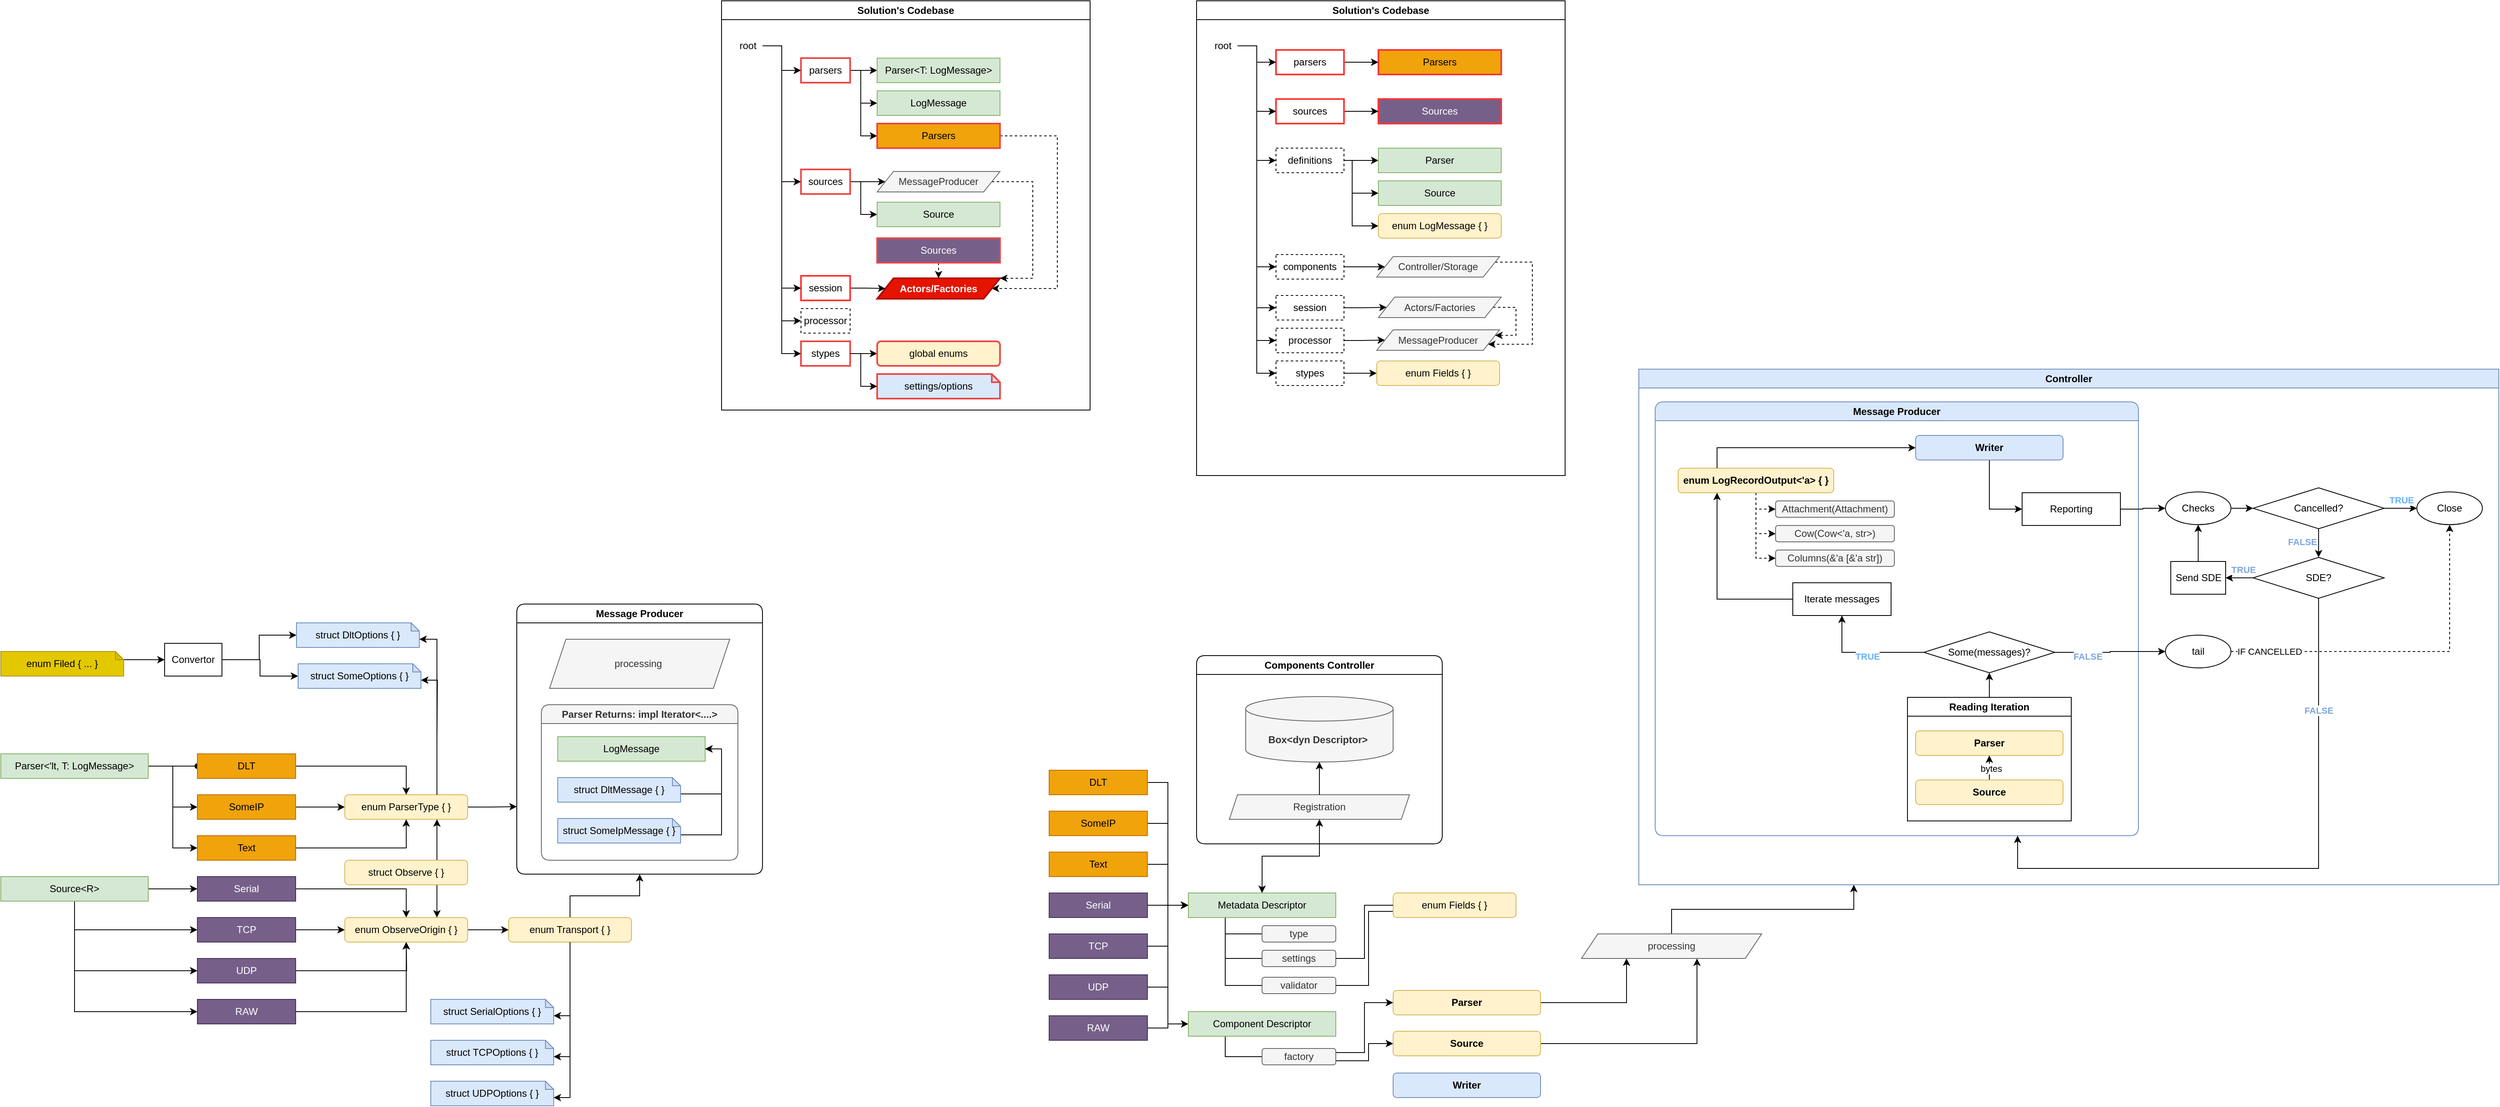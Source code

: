 <mxfile version="27.0.6">
  <diagram name="Page-1" id="i--9P20E1fqXUS-9hJ0B">
    <mxGraphModel dx="2353" dy="2442" grid="1" gridSize="10" guides="1" tooltips="1" connect="1" arrows="1" fold="1" page="1" pageScale="1" pageWidth="850" pageHeight="600" math="0" shadow="0">
      <root>
        <mxCell id="0" />
        <mxCell id="1" parent="0" />
        <mxCell id="JKrPDi4PnBRrZiouAZle-7" style="edgeStyle=orthogonalEdgeStyle;rounded=0;orthogonalLoop=1;jettySize=auto;html=1;exitX=1;exitY=0.5;exitDx=0;exitDy=0;entryX=0;entryY=0.5;entryDx=0;entryDy=0;endArrow=oval;endFill=1;" parent="1" source="JKrPDi4PnBRrZiouAZle-1" target="JKrPDi4PnBRrZiouAZle-3" edge="1">
          <mxGeometry relative="1" as="geometry" />
        </mxCell>
        <mxCell id="JKrPDi4PnBRrZiouAZle-8" style="edgeStyle=orthogonalEdgeStyle;rounded=0;orthogonalLoop=1;jettySize=auto;html=1;exitX=1;exitY=0.5;exitDx=0;exitDy=0;entryX=0;entryY=0.5;entryDx=0;entryDy=0;" parent="1" source="JKrPDi4PnBRrZiouAZle-1" target="JKrPDi4PnBRrZiouAZle-4" edge="1">
          <mxGeometry relative="1" as="geometry" />
        </mxCell>
        <mxCell id="JKrPDi4PnBRrZiouAZle-9" style="edgeStyle=orthogonalEdgeStyle;rounded=0;orthogonalLoop=1;jettySize=auto;html=1;exitX=1;exitY=0.5;exitDx=0;exitDy=0;entryX=0;entryY=0.5;entryDx=0;entryDy=0;" parent="1" source="JKrPDi4PnBRrZiouAZle-1" target="JKrPDi4PnBRrZiouAZle-5" edge="1">
          <mxGeometry relative="1" as="geometry" />
        </mxCell>
        <mxCell id="JKrPDi4PnBRrZiouAZle-1" value="Parser&amp;lt;&#39;lt, T: LogMessage&amp;gt;" style="rounded=0;whiteSpace=wrap;html=1;fillColor=#d5e8d4;strokeColor=#82b366;" parent="1" vertex="1">
          <mxGeometry x="40" y="20" width="180" height="30" as="geometry" />
        </mxCell>
        <mxCell id="JKrPDi4PnBRrZiouAZle-14" style="edgeStyle=orthogonalEdgeStyle;rounded=0;orthogonalLoop=1;jettySize=auto;html=1;exitX=0.5;exitY=1;exitDx=0;exitDy=0;entryX=0;entryY=0.5;entryDx=0;entryDy=0;" parent="1" source="JKrPDi4PnBRrZiouAZle-2" target="JKrPDi4PnBRrZiouAZle-11" edge="1">
          <mxGeometry relative="1" as="geometry" />
        </mxCell>
        <mxCell id="JKrPDi4PnBRrZiouAZle-15" style="edgeStyle=orthogonalEdgeStyle;rounded=0;orthogonalLoop=1;jettySize=auto;html=1;exitX=0.5;exitY=1;exitDx=0;exitDy=0;entryX=0;entryY=0.5;entryDx=0;entryDy=0;" parent="1" source="JKrPDi4PnBRrZiouAZle-2" target="JKrPDi4PnBRrZiouAZle-12" edge="1">
          <mxGeometry relative="1" as="geometry" />
        </mxCell>
        <mxCell id="JKrPDi4PnBRrZiouAZle-22" style="edgeStyle=orthogonalEdgeStyle;rounded=0;orthogonalLoop=1;jettySize=auto;html=1;exitX=0.5;exitY=1;exitDx=0;exitDy=0;entryX=0;entryY=0.5;entryDx=0;entryDy=0;" parent="1" source="JKrPDi4PnBRrZiouAZle-2" target="JKrPDi4PnBRrZiouAZle-21" edge="1">
          <mxGeometry relative="1" as="geometry" />
        </mxCell>
        <mxCell id="JKrPDi4PnBRrZiouAZle-105" style="edgeStyle=orthogonalEdgeStyle;rounded=0;orthogonalLoop=1;jettySize=auto;html=1;exitX=1;exitY=0.5;exitDx=0;exitDy=0;entryX=0;entryY=0.5;entryDx=0;entryDy=0;" parent="1" source="JKrPDi4PnBRrZiouAZle-2" target="JKrPDi4PnBRrZiouAZle-10" edge="1">
          <mxGeometry relative="1" as="geometry" />
        </mxCell>
        <mxCell id="JKrPDi4PnBRrZiouAZle-2" value="Source&amp;lt;R&amp;gt;" style="rounded=0;whiteSpace=wrap;html=1;fillColor=#d5e8d4;strokeColor=#82b366;" parent="1" vertex="1">
          <mxGeometry x="40" y="170" width="180" height="30" as="geometry" />
        </mxCell>
        <mxCell id="JKrPDi4PnBRrZiouAZle-17" style="edgeStyle=orthogonalEdgeStyle;rounded=0;orthogonalLoop=1;jettySize=auto;html=1;exitX=1;exitY=0.5;exitDx=0;exitDy=0;" parent="1" source="JKrPDi4PnBRrZiouAZle-3" target="JKrPDi4PnBRrZiouAZle-16" edge="1">
          <mxGeometry relative="1" as="geometry" />
        </mxCell>
        <mxCell id="JKrPDi4PnBRrZiouAZle-3" value="DLT" style="rounded=0;whiteSpace=wrap;html=1;fillColor=#f0a30a;strokeColor=#BD7000;fontColor=#000000;" parent="1" vertex="1">
          <mxGeometry x="280" y="20" width="120" height="30" as="geometry" />
        </mxCell>
        <mxCell id="JKrPDi4PnBRrZiouAZle-18" style="edgeStyle=orthogonalEdgeStyle;rounded=0;orthogonalLoop=1;jettySize=auto;html=1;exitX=1;exitY=0.5;exitDx=0;exitDy=0;entryX=0;entryY=0.5;entryDx=0;entryDy=0;" parent="1" source="JKrPDi4PnBRrZiouAZle-4" target="JKrPDi4PnBRrZiouAZle-16" edge="1">
          <mxGeometry relative="1" as="geometry" />
        </mxCell>
        <mxCell id="JKrPDi4PnBRrZiouAZle-4" value="SomeIP" style="rounded=0;whiteSpace=wrap;html=1;fillColor=#f0a30a;strokeColor=#BD7000;fontColor=#000000;" parent="1" vertex="1">
          <mxGeometry x="280" y="70" width="120" height="30" as="geometry" />
        </mxCell>
        <mxCell id="JKrPDi4PnBRrZiouAZle-5" value="Text" style="rounded=0;whiteSpace=wrap;html=1;fillColor=#f0a30a;strokeColor=#BD7000;fontColor=#000000;" parent="1" vertex="1">
          <mxGeometry x="280" y="120" width="120" height="30" as="geometry" />
        </mxCell>
        <mxCell id="JKrPDi4PnBRrZiouAZle-26" style="edgeStyle=orthogonalEdgeStyle;rounded=0;orthogonalLoop=1;jettySize=auto;html=1;exitX=1;exitY=0.5;exitDx=0;exitDy=0;entryX=0.5;entryY=0;entryDx=0;entryDy=0;" parent="1" source="JKrPDi4PnBRrZiouAZle-10" target="JKrPDi4PnBRrZiouAZle-20" edge="1">
          <mxGeometry relative="1" as="geometry" />
        </mxCell>
        <mxCell id="JKrPDi4PnBRrZiouAZle-10" value="Serial" style="rounded=0;whiteSpace=wrap;html=1;fillColor=#76608a;fontColor=#ffffff;strokeColor=#432D57;" parent="1" vertex="1">
          <mxGeometry x="280" y="170" width="120" height="30" as="geometry" />
        </mxCell>
        <mxCell id="JKrPDi4PnBRrZiouAZle-25" style="edgeStyle=orthogonalEdgeStyle;rounded=0;orthogonalLoop=1;jettySize=auto;html=1;exitX=1;exitY=0.5;exitDx=0;exitDy=0;" parent="1" source="JKrPDi4PnBRrZiouAZle-11" edge="1">
          <mxGeometry relative="1" as="geometry">
            <mxPoint x="460" y="235" as="targetPoint" />
          </mxGeometry>
        </mxCell>
        <mxCell id="JKrPDi4PnBRrZiouAZle-11" value="TCP" style="rounded=0;whiteSpace=wrap;html=1;fillColor=#76608a;fontColor=#ffffff;strokeColor=#432D57;" parent="1" vertex="1">
          <mxGeometry x="280" y="220" width="120" height="30" as="geometry" />
        </mxCell>
        <mxCell id="JKrPDi4PnBRrZiouAZle-24" style="edgeStyle=orthogonalEdgeStyle;rounded=0;orthogonalLoop=1;jettySize=auto;html=1;exitX=1;exitY=0.5;exitDx=0;exitDy=0;" parent="1" source="JKrPDi4PnBRrZiouAZle-12" edge="1">
          <mxGeometry relative="1" as="geometry">
            <mxPoint x="535" y="250" as="targetPoint" />
          </mxGeometry>
        </mxCell>
        <mxCell id="JKrPDi4PnBRrZiouAZle-12" value="UDP" style="rounded=0;whiteSpace=wrap;html=1;fillColor=#76608a;fontColor=#ffffff;strokeColor=#432D57;" parent="1" vertex="1">
          <mxGeometry x="280" y="270" width="120" height="30" as="geometry" />
        </mxCell>
        <mxCell id="JKrPDi4PnBRrZiouAZle-46" style="edgeStyle=orthogonalEdgeStyle;rounded=0;orthogonalLoop=1;jettySize=auto;html=1;exitX=1;exitY=0.5;exitDx=0;exitDy=0;entryX=0;entryY=0.75;entryDx=0;entryDy=0;" parent="1" source="JKrPDi4PnBRrZiouAZle-16" target="JKrPDi4PnBRrZiouAZle-29" edge="1">
          <mxGeometry relative="1" as="geometry">
            <mxPoint x="670" y="85" as="targetPoint" />
          </mxGeometry>
        </mxCell>
        <mxCell id="JKrPDi4PnBRrZiouAZle-16" value="enum ParserType { }" style="rounded=1;whiteSpace=wrap;html=1;fillColor=#fff2cc;strokeColor=#d6b656;" parent="1" vertex="1">
          <mxGeometry x="460" y="70" width="150" height="30" as="geometry" />
        </mxCell>
        <mxCell id="JKrPDi4PnBRrZiouAZle-19" style="edgeStyle=orthogonalEdgeStyle;rounded=0;orthogonalLoop=1;jettySize=auto;html=1;exitX=1;exitY=0.5;exitDx=0;exitDy=0;entryX=0.5;entryY=1;entryDx=0;entryDy=0;" parent="1" source="JKrPDi4PnBRrZiouAZle-5" target="JKrPDi4PnBRrZiouAZle-16" edge="1">
          <mxGeometry relative="1" as="geometry">
            <mxPoint x="540" y="130" as="targetPoint" />
          </mxGeometry>
        </mxCell>
        <mxCell id="JKrPDi4PnBRrZiouAZle-28" style="edgeStyle=orthogonalEdgeStyle;rounded=0;orthogonalLoop=1;jettySize=auto;html=1;exitX=1;exitY=0.5;exitDx=0;exitDy=0;entryX=0;entryY=0.5;entryDx=0;entryDy=0;" parent="1" source="JKrPDi4PnBRrZiouAZle-20" target="JKrPDi4PnBRrZiouAZle-27" edge="1">
          <mxGeometry relative="1" as="geometry" />
        </mxCell>
        <mxCell id="JKrPDi4PnBRrZiouAZle-20" value="enum ObserveOrigin { }" style="rounded=1;whiteSpace=wrap;html=1;fillColor=#fff2cc;strokeColor=#d6b656;" parent="1" vertex="1">
          <mxGeometry x="460" y="220" width="150" height="30" as="geometry" />
        </mxCell>
        <mxCell id="JKrPDi4PnBRrZiouAZle-21" value="RAW" style="rounded=0;whiteSpace=wrap;html=1;fillColor=#76608a;fontColor=#ffffff;strokeColor=#432D57;" parent="1" vertex="1">
          <mxGeometry x="280" y="320" width="120" height="30" as="geometry" />
        </mxCell>
        <mxCell id="JKrPDi4PnBRrZiouAZle-23" style="edgeStyle=orthogonalEdgeStyle;rounded=0;orthogonalLoop=1;jettySize=auto;html=1;exitX=1;exitY=0.5;exitDx=0;exitDy=0;entryX=0.5;entryY=1;entryDx=0;entryDy=0;" parent="1" source="JKrPDi4PnBRrZiouAZle-21" target="JKrPDi4PnBRrZiouAZle-20" edge="1">
          <mxGeometry relative="1" as="geometry">
            <mxPoint x="540" y="280" as="targetPoint" />
          </mxGeometry>
        </mxCell>
        <mxCell id="JKrPDi4PnBRrZiouAZle-45" style="edgeStyle=orthogonalEdgeStyle;rounded=0;orthogonalLoop=1;jettySize=auto;html=1;exitX=0.5;exitY=0;exitDx=0;exitDy=0;entryX=0.5;entryY=1;entryDx=0;entryDy=0;" parent="1" source="JKrPDi4PnBRrZiouAZle-27" target="JKrPDi4PnBRrZiouAZle-29" edge="1">
          <mxGeometry relative="1" as="geometry" />
        </mxCell>
        <mxCell id="JKrPDi4PnBRrZiouAZle-27" value="enum Transport { }" style="rounded=1;whiteSpace=wrap;html=1;fillColor=#fff2cc;strokeColor=#d6b656;" parent="1" vertex="1">
          <mxGeometry x="660" y="220" width="150" height="30" as="geometry" />
        </mxCell>
        <mxCell id="JKrPDi4PnBRrZiouAZle-29" value="Message Producer" style="swimlane;whiteSpace=wrap;html=1;shadow=0;glass=0;rounded=1;" parent="1" vertex="1">
          <mxGeometry x="670" y="-163" width="300" height="330" as="geometry" />
        </mxCell>
        <mxCell id="JKrPDi4PnBRrZiouAZle-44" value="processing&amp;nbsp;" style="shape=parallelogram;perimeter=parallelogramPerimeter;whiteSpace=wrap;html=1;fixedSize=1;fillColor=#f5f5f5;fontColor=#333333;strokeColor=#666666;" parent="JKrPDi4PnBRrZiouAZle-29" vertex="1">
          <mxGeometry x="40" y="43" width="220" height="60" as="geometry" />
        </mxCell>
        <mxCell id="JKrPDi4PnBRrZiouAZle-106" value="Parser Returns: impl Iterator&amp;lt;....&amp;gt;" style="swimlane;whiteSpace=wrap;html=1;fillColor=#f5f5f5;fontColor=#333333;strokeColor=#666666;gradientColor=none;swimlaneFillColor=none;rounded=1;" parent="JKrPDi4PnBRrZiouAZle-29" vertex="1">
          <mxGeometry x="30" y="123" width="240" height="190" as="geometry" />
        </mxCell>
        <mxCell id="JKrPDi4PnBRrZiouAZle-47" value="LogMessage" style="rounded=0;whiteSpace=wrap;html=1;fillColor=#d5e8d4;strokeColor=#82b366;" parent="JKrPDi4PnBRrZiouAZle-106" vertex="1">
          <mxGeometry x="20" y="39" width="180" height="30" as="geometry" />
        </mxCell>
        <mxCell id="JKrPDi4PnBRrZiouAZle-52" style="edgeStyle=orthogonalEdgeStyle;rounded=0;orthogonalLoop=1;jettySize=auto;html=1;exitX=0;exitY=0;exitDx=150;exitDy=20;exitPerimeter=0;entryX=1;entryY=0.5;entryDx=0;entryDy=0;" parent="JKrPDi4PnBRrZiouAZle-106" source="JKrPDi4PnBRrZiouAZle-50" target="JKrPDi4PnBRrZiouAZle-47" edge="1">
          <mxGeometry relative="1" as="geometry" />
        </mxCell>
        <mxCell id="JKrPDi4PnBRrZiouAZle-50" value="struct DltMessage { }" style="shape=note;whiteSpace=wrap;html=1;backgroundOutline=1;darkOpacity=0.05;size=10;fillColor=#dae8fc;strokeColor=#6c8ebf;" parent="JKrPDi4PnBRrZiouAZle-106" vertex="1">
          <mxGeometry x="20" y="89" width="150" height="30" as="geometry" />
        </mxCell>
        <mxCell id="JKrPDi4PnBRrZiouAZle-54" style="edgeStyle=orthogonalEdgeStyle;rounded=0;orthogonalLoop=1;jettySize=auto;html=1;exitX=0;exitY=0;exitDx=150;exitDy=20;exitPerimeter=0;entryX=1;entryY=0.5;entryDx=0;entryDy=0;" parent="JKrPDi4PnBRrZiouAZle-106" source="JKrPDi4PnBRrZiouAZle-49" target="JKrPDi4PnBRrZiouAZle-47" edge="1">
          <mxGeometry relative="1" as="geometry" />
        </mxCell>
        <mxCell id="JKrPDi4PnBRrZiouAZle-49" value="struct SomeIpMessage { }" style="shape=note;whiteSpace=wrap;html=1;backgroundOutline=1;darkOpacity=0.05;size=10;fillColor=#dae8fc;strokeColor=#6c8ebf;" parent="JKrPDi4PnBRrZiouAZle-106" vertex="1">
          <mxGeometry x="20" y="139" width="150" height="30" as="geometry" />
        </mxCell>
        <mxCell id="JKrPDi4PnBRrZiouAZle-31" value="struct DltOptions { }" style="shape=note;whiteSpace=wrap;html=1;backgroundOutline=1;darkOpacity=0.05;size=10;fillColor=#dae8fc;strokeColor=#6c8ebf;" parent="1" vertex="1">
          <mxGeometry x="401" y="-140" width="150" height="30" as="geometry" />
        </mxCell>
        <mxCell id="JKrPDi4PnBRrZiouAZle-33" value="struct SomeOptions { }" style="shape=note;whiteSpace=wrap;html=1;backgroundOutline=1;darkOpacity=0.05;size=10;fillColor=#dae8fc;strokeColor=#6c8ebf;" parent="1" vertex="1">
          <mxGeometry x="403" y="-90" width="150" height="30" as="geometry" />
        </mxCell>
        <mxCell id="JKrPDi4PnBRrZiouAZle-36" style="edgeStyle=orthogonalEdgeStyle;rounded=0;orthogonalLoop=1;jettySize=auto;html=1;exitX=0.75;exitY=0;exitDx=0;exitDy=0;entryX=0;entryY=0;entryDx=150;entryDy=20;entryPerimeter=0;" parent="1" source="JKrPDi4PnBRrZiouAZle-16" target="JKrPDi4PnBRrZiouAZle-33" edge="1">
          <mxGeometry relative="1" as="geometry" />
        </mxCell>
        <mxCell id="JKrPDi4PnBRrZiouAZle-37" style="edgeStyle=orthogonalEdgeStyle;rounded=0;orthogonalLoop=1;jettySize=auto;html=1;exitX=0.75;exitY=0;exitDx=0;exitDy=0;entryX=0;entryY=0;entryDx=150;entryDy=20;entryPerimeter=0;" parent="1" source="JKrPDi4PnBRrZiouAZle-16" target="JKrPDi4PnBRrZiouAZle-31" edge="1">
          <mxGeometry relative="1" as="geometry" />
        </mxCell>
        <mxCell id="JKrPDi4PnBRrZiouAZle-38" value="struct SerialOptions { }" style="shape=note;whiteSpace=wrap;html=1;backgroundOutline=1;darkOpacity=0.05;size=10;fillColor=#dae8fc;strokeColor=#6c8ebf;" parent="1" vertex="1">
          <mxGeometry x="565" y="320" width="150" height="30" as="geometry" />
        </mxCell>
        <mxCell id="JKrPDi4PnBRrZiouAZle-39" value="struct TCPOptions { }" style="shape=note;whiteSpace=wrap;html=1;backgroundOutline=1;darkOpacity=0.05;size=10;fillColor=#dae8fc;strokeColor=#6c8ebf;" parent="1" vertex="1">
          <mxGeometry x="565" y="370" width="150" height="30" as="geometry" />
        </mxCell>
        <mxCell id="JKrPDi4PnBRrZiouAZle-40" value="struct UDPOptions { }" style="shape=note;whiteSpace=wrap;html=1;backgroundOutline=1;darkOpacity=0.05;size=10;fillColor=#dae8fc;strokeColor=#6c8ebf;" parent="1" vertex="1">
          <mxGeometry x="565" y="420" width="150" height="30" as="geometry" />
        </mxCell>
        <mxCell id="JKrPDi4PnBRrZiouAZle-41" style="edgeStyle=orthogonalEdgeStyle;rounded=0;orthogonalLoop=1;jettySize=auto;html=1;exitX=0.5;exitY=1;exitDx=0;exitDy=0;entryX=0;entryY=0;entryDx=150;entryDy=20;entryPerimeter=0;" parent="1" source="JKrPDi4PnBRrZiouAZle-27" target="JKrPDi4PnBRrZiouAZle-38" edge="1">
          <mxGeometry relative="1" as="geometry" />
        </mxCell>
        <mxCell id="JKrPDi4PnBRrZiouAZle-42" style="edgeStyle=orthogonalEdgeStyle;rounded=0;orthogonalLoop=1;jettySize=auto;html=1;exitX=0.5;exitY=1;exitDx=0;exitDy=0;entryX=0;entryY=0;entryDx=150;entryDy=20;entryPerimeter=0;" parent="1" source="JKrPDi4PnBRrZiouAZle-27" target="JKrPDi4PnBRrZiouAZle-39" edge="1">
          <mxGeometry relative="1" as="geometry" />
        </mxCell>
        <mxCell id="JKrPDi4PnBRrZiouAZle-43" style="edgeStyle=orthogonalEdgeStyle;rounded=0;orthogonalLoop=1;jettySize=auto;html=1;exitX=0.5;exitY=1;exitDx=0;exitDy=0;entryX=0;entryY=0;entryDx=150;entryDy=20;entryPerimeter=0;" parent="1" source="JKrPDi4PnBRrZiouAZle-27" target="JKrPDi4PnBRrZiouAZle-40" edge="1">
          <mxGeometry relative="1" as="geometry" />
        </mxCell>
        <mxCell id="JKrPDi4PnBRrZiouAZle-103" style="edgeStyle=orthogonalEdgeStyle;rounded=0;orthogonalLoop=1;jettySize=auto;html=1;exitX=0.75;exitY=0;exitDx=0;exitDy=0;entryX=0.75;entryY=1;entryDx=0;entryDy=0;" parent="1" source="JKrPDi4PnBRrZiouAZle-101" target="JKrPDi4PnBRrZiouAZle-16" edge="1">
          <mxGeometry relative="1" as="geometry" />
        </mxCell>
        <mxCell id="JKrPDi4PnBRrZiouAZle-104" style="edgeStyle=orthogonalEdgeStyle;rounded=0;orthogonalLoop=1;jettySize=auto;html=1;exitX=0.75;exitY=1;exitDx=0;exitDy=0;entryX=0.75;entryY=0;entryDx=0;entryDy=0;" parent="1" source="JKrPDi4PnBRrZiouAZle-101" target="JKrPDi4PnBRrZiouAZle-20" edge="1">
          <mxGeometry relative="1" as="geometry" />
        </mxCell>
        <mxCell id="JKrPDi4PnBRrZiouAZle-101" value="struct Observe { }" style="rounded=1;whiteSpace=wrap;html=1;fillColor=#fff2cc;strokeColor=#d6b656;" parent="1" vertex="1">
          <mxGeometry x="460" y="150" width="150" height="30" as="geometry" />
        </mxCell>
        <mxCell id="JKrPDi4PnBRrZiouAZle-108" value="Components Controller" style="swimlane;whiteSpace=wrap;html=1;shadow=0;glass=0;rounded=1;" parent="1" vertex="1">
          <mxGeometry x="1500" y="-100" width="300" height="230" as="geometry" />
        </mxCell>
        <mxCell id="JKrPDi4PnBRrZiouAZle-109" value="Registration" style="shape=parallelogram;perimeter=parallelogramPerimeter;whiteSpace=wrap;html=1;fixedSize=1;fillColor=#f5f5f5;fontColor=#333333;strokeColor=#666666;size=10;" parent="JKrPDi4PnBRrZiouAZle-108" vertex="1">
          <mxGeometry x="40" y="170" width="220" height="30" as="geometry" />
        </mxCell>
        <mxCell id="JKrPDi4PnBRrZiouAZle-116" value="&lt;b&gt;Box&amp;lt;dyn Descriptor&amp;gt;&amp;nbsp;&lt;/b&gt;" style="shape=cylinder3;whiteSpace=wrap;html=1;boundedLbl=1;backgroundOutline=1;size=15;fillColor=#f5f5f5;fontColor=#333333;strokeColor=#666666;" parent="JKrPDi4PnBRrZiouAZle-108" vertex="1">
          <mxGeometry x="60" y="50" width="180" height="80" as="geometry" />
        </mxCell>
        <mxCell id="JKrPDi4PnBRrZiouAZle-143" style="edgeStyle=orthogonalEdgeStyle;rounded=0;orthogonalLoop=1;jettySize=auto;html=1;exitX=0.5;exitY=0;exitDx=0;exitDy=0;entryX=0.5;entryY=1;entryDx=0;entryDy=0;entryPerimeter=0;" parent="JKrPDi4PnBRrZiouAZle-108" source="JKrPDi4PnBRrZiouAZle-109" target="JKrPDi4PnBRrZiouAZle-116" edge="1">
          <mxGeometry relative="1" as="geometry" />
        </mxCell>
        <mxCell id="JKrPDi4PnBRrZiouAZle-142" style="edgeStyle=orthogonalEdgeStyle;rounded=0;orthogonalLoop=1;jettySize=auto;html=1;exitX=1;exitY=0.5;exitDx=0;exitDy=0;entryX=0;entryY=0.5;entryDx=0;entryDy=0;" parent="1" source="JKrPDi4PnBRrZiouAZle-119" target="JKrPDi4PnBRrZiouAZle-107" edge="1">
          <mxGeometry relative="1" as="geometry" />
        </mxCell>
        <mxCell id="JKrPDi4PnBRrZiouAZle-119" value="DLT" style="rounded=0;whiteSpace=wrap;html=1;fillColor=#f0a30a;strokeColor=#BD7000;fontColor=#000000;" parent="1" vertex="1">
          <mxGeometry x="1320" y="40" width="120" height="30" as="geometry" />
        </mxCell>
        <mxCell id="JKrPDi4PnBRrZiouAZle-141" style="edgeStyle=orthogonalEdgeStyle;rounded=0;orthogonalLoop=1;jettySize=auto;html=1;exitX=1;exitY=0.5;exitDx=0;exitDy=0;entryX=0;entryY=0.5;entryDx=0;entryDy=0;" parent="1" source="JKrPDi4PnBRrZiouAZle-120" target="JKrPDi4PnBRrZiouAZle-107" edge="1">
          <mxGeometry relative="1" as="geometry" />
        </mxCell>
        <mxCell id="JKrPDi4PnBRrZiouAZle-120" value="SomeIP" style="rounded=0;whiteSpace=wrap;html=1;fillColor=#f0a30a;strokeColor=#BD7000;fontColor=#000000;" parent="1" vertex="1">
          <mxGeometry x="1320" y="90" width="120" height="30" as="geometry" />
        </mxCell>
        <mxCell id="JKrPDi4PnBRrZiouAZle-140" style="edgeStyle=orthogonalEdgeStyle;rounded=0;orthogonalLoop=1;jettySize=auto;html=1;exitX=1;exitY=0.5;exitDx=0;exitDy=0;entryX=0;entryY=0.5;entryDx=0;entryDy=0;" parent="1" source="JKrPDi4PnBRrZiouAZle-121" target="JKrPDi4PnBRrZiouAZle-107" edge="1">
          <mxGeometry relative="1" as="geometry" />
        </mxCell>
        <mxCell id="JKrPDi4PnBRrZiouAZle-121" value="Text" style="rounded=0;whiteSpace=wrap;html=1;fillColor=#f0a30a;strokeColor=#BD7000;fontColor=#000000;" parent="1" vertex="1">
          <mxGeometry x="1320" y="140" width="120" height="30" as="geometry" />
        </mxCell>
        <mxCell id="JKrPDi4PnBRrZiouAZle-135" style="edgeStyle=orthogonalEdgeStyle;rounded=0;orthogonalLoop=1;jettySize=auto;html=1;exitX=1;exitY=0.5;exitDx=0;exitDy=0;entryX=0;entryY=0.5;entryDx=0;entryDy=0;" parent="1" source="JKrPDi4PnBRrZiouAZle-122" target="JKrPDi4PnBRrZiouAZle-107" edge="1">
          <mxGeometry relative="1" as="geometry" />
        </mxCell>
        <mxCell id="21VSJLtRG_H_gZ_z4Q-D-8" style="edgeStyle=orthogonalEdgeStyle;rounded=0;orthogonalLoop=1;jettySize=auto;html=1;exitX=1;exitY=0.5;exitDx=0;exitDy=0;entryX=0;entryY=0.5;entryDx=0;entryDy=0;" parent="1" source="JKrPDi4PnBRrZiouAZle-122" target="21VSJLtRG_H_gZ_z4Q-D-2" edge="1">
          <mxGeometry relative="1" as="geometry" />
        </mxCell>
        <mxCell id="JKrPDi4PnBRrZiouAZle-122" value="Serial" style="rounded=0;whiteSpace=wrap;html=1;fillColor=#76608a;fontColor=#ffffff;strokeColor=#432D57;" parent="1" vertex="1">
          <mxGeometry x="1320" y="190" width="120" height="30" as="geometry" />
        </mxCell>
        <mxCell id="JKrPDi4PnBRrZiouAZle-137" style="edgeStyle=orthogonalEdgeStyle;rounded=0;orthogonalLoop=1;jettySize=auto;html=1;exitX=1;exitY=0.5;exitDx=0;exitDy=0;entryX=0;entryY=0.5;entryDx=0;entryDy=0;" parent="1" source="JKrPDi4PnBRrZiouAZle-123" target="JKrPDi4PnBRrZiouAZle-107" edge="1">
          <mxGeometry relative="1" as="geometry" />
        </mxCell>
        <mxCell id="JKrPDi4PnBRrZiouAZle-123" value="TCP" style="rounded=0;whiteSpace=wrap;html=1;fillColor=#76608a;fontColor=#ffffff;strokeColor=#432D57;" parent="1" vertex="1">
          <mxGeometry x="1320" y="240" width="120" height="30" as="geometry" />
        </mxCell>
        <mxCell id="JKrPDi4PnBRrZiouAZle-138" style="edgeStyle=orthogonalEdgeStyle;rounded=0;orthogonalLoop=1;jettySize=auto;html=1;exitX=1;exitY=0.5;exitDx=0;exitDy=0;entryX=0;entryY=0.5;entryDx=0;entryDy=0;" parent="1" source="JKrPDi4PnBRrZiouAZle-124" target="JKrPDi4PnBRrZiouAZle-107" edge="1">
          <mxGeometry relative="1" as="geometry" />
        </mxCell>
        <mxCell id="JKrPDi4PnBRrZiouAZle-124" value="UDP" style="rounded=0;whiteSpace=wrap;html=1;fillColor=#76608a;fontColor=#ffffff;strokeColor=#432D57;" parent="1" vertex="1">
          <mxGeometry x="1320" y="290" width="120" height="30" as="geometry" />
        </mxCell>
        <mxCell id="JKrPDi4PnBRrZiouAZle-139" style="edgeStyle=orthogonalEdgeStyle;rounded=0;orthogonalLoop=1;jettySize=auto;html=1;exitX=1;exitY=0.5;exitDx=0;exitDy=0;entryX=0;entryY=0.5;entryDx=0;entryDy=0;" parent="1" source="JKrPDi4PnBRrZiouAZle-125" target="JKrPDi4PnBRrZiouAZle-107" edge="1">
          <mxGeometry relative="1" as="geometry" />
        </mxCell>
        <mxCell id="JKrPDi4PnBRrZiouAZle-125" value="RAW" style="rounded=0;whiteSpace=wrap;html=1;fillColor=#76608a;fontColor=#ffffff;strokeColor=#432D57;" parent="1" vertex="1">
          <mxGeometry x="1320" y="340" width="120" height="30" as="geometry" />
        </mxCell>
        <mxCell id="JKrPDi4PnBRrZiouAZle-134" value="" style="group" parent="1" vertex="1" connectable="0">
          <mxGeometry x="1490" y="190" width="180" height="150" as="geometry" />
        </mxCell>
        <mxCell id="JKrPDi4PnBRrZiouAZle-130" style="edgeStyle=orthogonalEdgeStyle;rounded=0;orthogonalLoop=1;jettySize=auto;html=1;exitX=0.25;exitY=1;exitDx=0;exitDy=0;entryX=0;entryY=0.5;entryDx=0;entryDy=0;endArrow=none;startFill=0;" parent="JKrPDi4PnBRrZiouAZle-134" source="JKrPDi4PnBRrZiouAZle-107" target="JKrPDi4PnBRrZiouAZle-126" edge="1">
          <mxGeometry relative="1" as="geometry" />
        </mxCell>
        <mxCell id="JKrPDi4PnBRrZiouAZle-133" style="edgeStyle=orthogonalEdgeStyle;rounded=0;orthogonalLoop=1;jettySize=auto;html=1;exitX=0.25;exitY=1;exitDx=0;exitDy=0;entryX=0;entryY=0.5;entryDx=0;entryDy=0;endArrow=none;startFill=0;" parent="JKrPDi4PnBRrZiouAZle-134" source="JKrPDi4PnBRrZiouAZle-107" target="JKrPDi4PnBRrZiouAZle-129" edge="1">
          <mxGeometry relative="1" as="geometry" />
        </mxCell>
        <mxCell id="21VSJLtRG_H_gZ_z4Q-D-6" style="edgeStyle=orthogonalEdgeStyle;rounded=0;orthogonalLoop=1;jettySize=auto;html=1;exitX=0.25;exitY=1;exitDx=0;exitDy=0;entryX=0;entryY=0.5;entryDx=0;entryDy=0;endArrow=none;startFill=0;" parent="JKrPDi4PnBRrZiouAZle-134" source="JKrPDi4PnBRrZiouAZle-107" target="JKrPDi4PnBRrZiouAZle-127" edge="1">
          <mxGeometry relative="1" as="geometry" />
        </mxCell>
        <mxCell id="JKrPDi4PnBRrZiouAZle-107" value="Metadata Descriptor" style="rounded=0;whiteSpace=wrap;html=1;fillColor=#d5e8d4;strokeColor=#82b366;" parent="JKrPDi4PnBRrZiouAZle-134" vertex="1">
          <mxGeometry width="180" height="30" as="geometry" />
        </mxCell>
        <mxCell id="JKrPDi4PnBRrZiouAZle-126" value="type" style="rounded=1;whiteSpace=wrap;html=1;fillColor=#f5f5f5;fontColor=#333333;strokeColor=#666666;" parent="JKrPDi4PnBRrZiouAZle-134" vertex="1">
          <mxGeometry x="90" y="40" width="90" height="20" as="geometry" />
        </mxCell>
        <mxCell id="JKrPDi4PnBRrZiouAZle-127" value="settings" style="rounded=1;whiteSpace=wrap;html=1;fillColor=#f5f5f5;fontColor=#333333;strokeColor=#666666;" parent="JKrPDi4PnBRrZiouAZle-134" vertex="1">
          <mxGeometry x="90" y="70" width="90" height="20" as="geometry" />
        </mxCell>
        <mxCell id="JKrPDi4PnBRrZiouAZle-129" value="validator" style="rounded=1;whiteSpace=wrap;html=1;fillColor=#f5f5f5;fontColor=#333333;strokeColor=#666666;" parent="JKrPDi4PnBRrZiouAZle-134" vertex="1">
          <mxGeometry x="90" y="103" width="90" height="20" as="geometry" />
        </mxCell>
        <mxCell id="JKrPDi4PnBRrZiouAZle-144" style="edgeStyle=orthogonalEdgeStyle;rounded=0;orthogonalLoop=1;jettySize=auto;html=1;exitX=0.5;exitY=0;exitDx=0;exitDy=0;entryX=0.5;entryY=1;entryDx=0;entryDy=0;startArrow=classic;startFill=1;" parent="1" source="JKrPDi4PnBRrZiouAZle-107" target="JKrPDi4PnBRrZiouAZle-109" edge="1">
          <mxGeometry relative="1" as="geometry" />
        </mxCell>
        <mxCell id="JKrPDi4PnBRrZiouAZle-159" style="edgeStyle=orthogonalEdgeStyle;rounded=0;orthogonalLoop=1;jettySize=auto;html=1;exitX=1;exitY=0.5;exitDx=0;exitDy=0;entryX=0.25;entryY=1;entryDx=0;entryDy=0;" parent="1" source="JKrPDi4PnBRrZiouAZle-145" target="JKrPDi4PnBRrZiouAZle-158" edge="1">
          <mxGeometry relative="1" as="geometry">
            <mxPoint x="2040" y="80" as="targetPoint" />
          </mxGeometry>
        </mxCell>
        <mxCell id="JKrPDi4PnBRrZiouAZle-145" value="&lt;b&gt;Parser&lt;/b&gt;" style="rounded=1;whiteSpace=wrap;html=1;fillColor=#fff2cc;strokeColor=#d6b656;perimeterSpacing=0;" parent="1" vertex="1">
          <mxGeometry x="1740" y="309" width="180" height="30" as="geometry" />
        </mxCell>
        <mxCell id="JKrPDi4PnBRrZiouAZle-160" style="edgeStyle=orthogonalEdgeStyle;rounded=0;orthogonalLoop=1;jettySize=auto;html=1;exitX=1;exitY=0.5;exitDx=0;exitDy=0;entryX=0.641;entryY=1.004;entryDx=0;entryDy=0;entryPerimeter=0;" parent="1" source="JKrPDi4PnBRrZiouAZle-146" target="JKrPDi4PnBRrZiouAZle-158" edge="1">
          <mxGeometry relative="1" as="geometry">
            <mxPoint x="2125" y="140" as="targetPoint" />
          </mxGeometry>
        </mxCell>
        <mxCell id="JKrPDi4PnBRrZiouAZle-146" value="&lt;b&gt;Source&lt;/b&gt;" style="rounded=1;whiteSpace=wrap;html=1;fillColor=#fff2cc;strokeColor=#d6b656;perimeterSpacing=0;" parent="1" vertex="1">
          <mxGeometry x="1740" y="359" width="180" height="30" as="geometry" />
        </mxCell>
        <mxCell id="JKrPDi4PnBRrZiouAZle-147" style="edgeStyle=orthogonalEdgeStyle;rounded=0;orthogonalLoop=1;jettySize=auto;html=1;exitX=1;exitY=0.25;exitDx=0;exitDy=0;entryX=0;entryY=0.5;entryDx=0;entryDy=0;" parent="1" source="21VSJLtRG_H_gZ_z4Q-D-3" target="JKrPDi4PnBRrZiouAZle-145" edge="1">
          <mxGeometry relative="1" as="geometry">
            <mxPoint x="1670" y="295" as="sourcePoint" />
          </mxGeometry>
        </mxCell>
        <mxCell id="JKrPDi4PnBRrZiouAZle-148" style="edgeStyle=orthogonalEdgeStyle;rounded=0;orthogonalLoop=1;jettySize=auto;html=1;exitX=1;exitY=0.75;exitDx=0;exitDy=0;entryX=0;entryY=0.5;entryDx=0;entryDy=0;" parent="1" source="21VSJLtRG_H_gZ_z4Q-D-3" target="JKrPDi4PnBRrZiouAZle-146" edge="1">
          <mxGeometry relative="1" as="geometry">
            <mxPoint x="1670" y="305" as="sourcePoint" />
            <Array as="points">
              <mxPoint x="1710" y="395" />
              <mxPoint x="1710" y="374" />
            </Array>
          </mxGeometry>
        </mxCell>
        <mxCell id="21VSJLtRG_H_gZ_z4Q-D-10" style="edgeStyle=orthogonalEdgeStyle;rounded=0;orthogonalLoop=1;jettySize=auto;html=1;exitX=0;exitY=0.75;exitDx=0;exitDy=0;entryX=1;entryY=0.5;entryDx=0;entryDy=0;endArrow=none;endFill=1;startArrow=none;startFill=0;" parent="1" source="JKrPDi4PnBRrZiouAZle-170" target="JKrPDi4PnBRrZiouAZle-129" edge="1">
          <mxGeometry relative="1" as="geometry">
            <Array as="points">
              <mxPoint x="1710" y="213" />
              <mxPoint x="1710" y="303" />
            </Array>
          </mxGeometry>
        </mxCell>
        <mxCell id="JKrPDi4PnBRrZiouAZle-170" value="enum Fields { }" style="rounded=1;whiteSpace=wrap;html=1;fillColor=#fff2cc;strokeColor=#d6b656;" parent="1" vertex="1">
          <mxGeometry x="1740" y="190" width="150" height="30" as="geometry" />
        </mxCell>
        <mxCell id="JKrPDi4PnBRrZiouAZle-171" style="edgeStyle=orthogonalEdgeStyle;rounded=0;orthogonalLoop=1;jettySize=auto;html=1;exitX=1;exitY=0.5;exitDx=0;exitDy=0;entryX=0;entryY=0.5;entryDx=0;entryDy=0;startArrow=none;startFill=0;endArrow=none;" parent="1" source="JKrPDi4PnBRrZiouAZle-127" target="JKrPDi4PnBRrZiouAZle-170" edge="1">
          <mxGeometry relative="1" as="geometry" />
        </mxCell>
        <mxCell id="JKrPDi4PnBRrZiouAZle-186" value="Solution&#39;s Codebase" style="swimlane;whiteSpace=wrap;html=1;" parent="1" vertex="1">
          <mxGeometry x="1500" y="-900" width="450" height="580" as="geometry" />
        </mxCell>
        <mxCell id="JKrPDi4PnBRrZiouAZle-221" style="edgeStyle=orthogonalEdgeStyle;rounded=0;orthogonalLoop=1;jettySize=auto;html=1;exitX=1;exitY=0.5;exitDx=0;exitDy=0;entryX=0;entryY=0.5;entryDx=0;entryDy=0;" parent="JKrPDi4PnBRrZiouAZle-186" source="JKrPDi4PnBRrZiouAZle-190" target="JKrPDi4PnBRrZiouAZle-196" edge="1">
          <mxGeometry relative="1" as="geometry" />
        </mxCell>
        <mxCell id="JKrPDi4PnBRrZiouAZle-190" value="parsers" style="text;html=1;align=center;verticalAlign=middle;whiteSpace=wrap;rounded=0;strokeColor=light-dark(#FF3333,#EDEDED);strokeWidth=2;" parent="JKrPDi4PnBRrZiouAZle-186" vertex="1">
          <mxGeometry x="97" y="60" width="83" height="30" as="geometry" />
        </mxCell>
        <mxCell id="JKrPDi4PnBRrZiouAZle-191" style="edgeStyle=orthogonalEdgeStyle;rounded=0;orthogonalLoop=1;jettySize=auto;html=1;exitX=1;exitY=0.5;exitDx=0;exitDy=0;entryX=0;entryY=0.5;entryDx=0;entryDy=0;" parent="JKrPDi4PnBRrZiouAZle-186" source="JKrPDi4PnBRrZiouAZle-192" target="JKrPDi4PnBRrZiouAZle-190" edge="1">
          <mxGeometry relative="1" as="geometry" />
        </mxCell>
        <mxCell id="JKrPDi4PnBRrZiouAZle-220" style="edgeStyle=orthogonalEdgeStyle;rounded=0;orthogonalLoop=1;jettySize=auto;html=1;exitX=1;exitY=0.5;exitDx=0;exitDy=0;entryX=0;entryY=0.5;entryDx=0;entryDy=0;" parent="JKrPDi4PnBRrZiouAZle-186" source="JKrPDi4PnBRrZiouAZle-192" target="JKrPDi4PnBRrZiouAZle-219" edge="1">
          <mxGeometry relative="1" as="geometry" />
        </mxCell>
        <mxCell id="JKrPDi4PnBRrZiouAZle-227" style="edgeStyle=orthogonalEdgeStyle;rounded=0;orthogonalLoop=1;jettySize=auto;html=1;exitX=1;exitY=0.5;exitDx=0;exitDy=0;entryX=0;entryY=0.5;entryDx=0;entryDy=0;" parent="JKrPDi4PnBRrZiouAZle-186" source="JKrPDi4PnBRrZiouAZle-192" target="JKrPDi4PnBRrZiouAZle-226" edge="1">
          <mxGeometry relative="1" as="geometry" />
        </mxCell>
        <mxCell id="JKrPDi4PnBRrZiouAZle-192" value="root" style="text;html=1;align=left;verticalAlign=middle;whiteSpace=wrap;rounded=0;" parent="JKrPDi4PnBRrZiouAZle-186" vertex="1">
          <mxGeometry x="20" y="40" width="30" height="30" as="geometry" />
        </mxCell>
        <mxCell id="JKrPDi4PnBRrZiouAZle-196" value="Parsers" style="rounded=0;whiteSpace=wrap;html=1;fillColor=#f0a30a;strokeColor=#FF3333;fontColor=#000000;strokeWidth=2;" parent="JKrPDi4PnBRrZiouAZle-186" vertex="1">
          <mxGeometry x="222" y="60" width="150" height="30" as="geometry" />
        </mxCell>
        <mxCell id="JKrPDi4PnBRrZiouAZle-198" value="Sources" style="rounded=0;whiteSpace=wrap;html=1;fillColor=#76608a;fontColor=#ffffff;strokeColor=#FF3333;strokeWidth=2;" parent="JKrPDi4PnBRrZiouAZle-186" vertex="1">
          <mxGeometry x="222" y="120" width="150" height="30" as="geometry" />
        </mxCell>
        <mxCell id="JKrPDi4PnBRrZiouAZle-223" style="edgeStyle=orthogonalEdgeStyle;rounded=0;orthogonalLoop=1;jettySize=auto;html=1;exitX=1;exitY=0.5;exitDx=0;exitDy=0;entryX=0;entryY=0.5;entryDx=0;entryDy=0;" parent="JKrPDi4PnBRrZiouAZle-186" source="JKrPDi4PnBRrZiouAZle-219" target="JKrPDi4PnBRrZiouAZle-193" edge="1">
          <mxGeometry relative="1" as="geometry" />
        </mxCell>
        <mxCell id="JKrPDi4PnBRrZiouAZle-224" style="edgeStyle=orthogonalEdgeStyle;rounded=0;orthogonalLoop=1;jettySize=auto;html=1;exitX=1;exitY=0.5;exitDx=0;exitDy=0;entryX=0;entryY=0.5;entryDx=0;entryDy=0;" parent="JKrPDi4PnBRrZiouAZle-186" source="JKrPDi4PnBRrZiouAZle-219" target="JKrPDi4PnBRrZiouAZle-212" edge="1">
          <mxGeometry relative="1" as="geometry">
            <Array as="points">
              <mxPoint x="190" y="195" />
              <mxPoint x="190" y="235" />
            </Array>
          </mxGeometry>
        </mxCell>
        <mxCell id="JKrPDi4PnBRrZiouAZle-225" style="edgeStyle=orthogonalEdgeStyle;rounded=0;orthogonalLoop=1;jettySize=auto;html=1;exitX=1;exitY=0.5;exitDx=0;exitDy=0;entryX=0;entryY=0.5;entryDx=0;entryDy=0;" parent="JKrPDi4PnBRrZiouAZle-186" source="JKrPDi4PnBRrZiouAZle-219" target="JKrPDi4PnBRrZiouAZle-218" edge="1">
          <mxGeometry relative="1" as="geometry">
            <Array as="points">
              <mxPoint x="190" y="195" />
              <mxPoint x="190" y="275" />
            </Array>
          </mxGeometry>
        </mxCell>
        <mxCell id="JKrPDi4PnBRrZiouAZle-219" value="definitions" style="text;html=1;align=center;verticalAlign=middle;whiteSpace=wrap;rounded=0;strokeColor=default;dashed=1;" parent="JKrPDi4PnBRrZiouAZle-186" vertex="1">
          <mxGeometry x="97" y="180" width="83" height="30" as="geometry" />
        </mxCell>
        <mxCell id="JKrPDi4PnBRrZiouAZle-193" value="Parser" style="rounded=0;whiteSpace=wrap;html=1;fillColor=#d5e8d4;strokeColor=#82b366;" parent="JKrPDi4PnBRrZiouAZle-186" vertex="1">
          <mxGeometry x="222" y="180" width="150" height="30" as="geometry" />
        </mxCell>
        <mxCell id="JKrPDi4PnBRrZiouAZle-212" value="Source" style="rounded=0;whiteSpace=wrap;html=1;fillColor=#d5e8d4;strokeColor=#82b366;" parent="JKrPDi4PnBRrZiouAZle-186" vertex="1">
          <mxGeometry x="222" y="220" width="150" height="30" as="geometry" />
        </mxCell>
        <mxCell id="JKrPDi4PnBRrZiouAZle-218" value="enum LogMessage { }" style="rounded=1;whiteSpace=wrap;html=1;fillColor=#fff2cc;strokeColor=#d6b656;" parent="JKrPDi4PnBRrZiouAZle-186" vertex="1">
          <mxGeometry x="222" y="260" width="150" height="30" as="geometry" />
        </mxCell>
        <mxCell id="JKrPDi4PnBRrZiouAZle-222" style="edgeStyle=orthogonalEdgeStyle;rounded=0;orthogonalLoop=1;jettySize=auto;html=1;exitX=1;exitY=0.5;exitDx=0;exitDy=0;entryX=0;entryY=0.5;entryDx=0;entryDy=0;" parent="JKrPDi4PnBRrZiouAZle-186" source="JKrPDi4PnBRrZiouAZle-202" target="JKrPDi4PnBRrZiouAZle-198" edge="1">
          <mxGeometry relative="1" as="geometry" />
        </mxCell>
        <mxCell id="JKrPDi4PnBRrZiouAZle-202" value="sources" style="text;html=1;align=center;verticalAlign=middle;whiteSpace=wrap;rounded=0;strokeColor=light-dark(#FF3333,#EDEDED);strokeWidth=2;" parent="JKrPDi4PnBRrZiouAZle-186" vertex="1">
          <mxGeometry x="97" y="120" width="83" height="30" as="geometry" />
        </mxCell>
        <mxCell id="JKrPDi4PnBRrZiouAZle-214" style="edgeStyle=orthogonalEdgeStyle;rounded=0;orthogonalLoop=1;jettySize=auto;html=1;exitX=1;exitY=0.5;exitDx=0;exitDy=0;entryX=0;entryY=0.5;entryDx=0;entryDy=0;" parent="JKrPDi4PnBRrZiouAZle-186" source="JKrPDi4PnBRrZiouAZle-192" target="JKrPDi4PnBRrZiouAZle-202" edge="1">
          <mxGeometry relative="1" as="geometry" />
        </mxCell>
        <mxCell id="JKrPDi4PnBRrZiouAZle-229" style="edgeStyle=orthogonalEdgeStyle;rounded=0;orthogonalLoop=1;jettySize=auto;html=1;exitX=1;exitY=0.5;exitDx=0;exitDy=0;entryX=0;entryY=0.5;entryDx=0;entryDy=0;" parent="JKrPDi4PnBRrZiouAZle-186" source="JKrPDi4PnBRrZiouAZle-226" target="JKrPDi4PnBRrZiouAZle-211" edge="1">
          <mxGeometry relative="1" as="geometry" />
        </mxCell>
        <mxCell id="JKrPDi4PnBRrZiouAZle-226" value="components" style="text;html=1;align=center;verticalAlign=middle;whiteSpace=wrap;rounded=0;strokeColor=default;dashed=1;" parent="JKrPDi4PnBRrZiouAZle-186" vertex="1">
          <mxGeometry x="97" y="310" width="83" height="30" as="geometry" />
        </mxCell>
        <mxCell id="JKrPDi4PnBRrZiouAZle-235" style="edgeStyle=orthogonalEdgeStyle;rounded=0;orthogonalLoop=1;jettySize=auto;html=1;exitX=1;exitY=0.25;exitDx=0;exitDy=0;entryX=1;entryY=0.75;entryDx=0;entryDy=0;dashed=1;" parent="JKrPDi4PnBRrZiouAZle-186" source="JKrPDi4PnBRrZiouAZle-211" target="JKrPDi4PnBRrZiouAZle-228" edge="1">
          <mxGeometry relative="1" as="geometry">
            <Array as="points">
              <mxPoint x="410" y="319" />
              <mxPoint x="410" y="420" />
            </Array>
          </mxGeometry>
        </mxCell>
        <mxCell id="JKrPDi4PnBRrZiouAZle-211" value="Controller/Storage" style="shape=parallelogram;perimeter=parallelogramPerimeter;whiteSpace=wrap;html=1;fixedSize=1;fillColor=#f5f5f5;fontColor=#333333;strokeColor=#666666;" parent="JKrPDi4PnBRrZiouAZle-186" vertex="1">
          <mxGeometry x="220" y="312.5" width="150" height="25" as="geometry" />
        </mxCell>
        <mxCell id="JKrPDi4PnBRrZiouAZle-233" style="edgeStyle=orthogonalEdgeStyle;rounded=0;orthogonalLoop=1;jettySize=auto;html=1;exitX=1;exitY=0.5;exitDx=0;exitDy=0;entryX=0;entryY=0.5;entryDx=0;entryDy=0;" parent="JKrPDi4PnBRrZiouAZle-186" source="JKrPDi4PnBRrZiouAZle-204" target="JKrPDi4PnBRrZiouAZle-199" edge="1">
          <mxGeometry relative="1" as="geometry" />
        </mxCell>
        <mxCell id="JKrPDi4PnBRrZiouAZle-204" value="session" style="text;html=1;align=center;verticalAlign=middle;whiteSpace=wrap;rounded=0;strokeColor=default;dashed=1;" parent="JKrPDi4PnBRrZiouAZle-186" vertex="1">
          <mxGeometry x="97" y="360" width="83" height="30" as="geometry" />
        </mxCell>
        <mxCell id="JKrPDi4PnBRrZiouAZle-232" style="edgeStyle=orthogonalEdgeStyle;rounded=0;orthogonalLoop=1;jettySize=auto;html=1;exitX=1;exitY=0.5;exitDx=0;exitDy=0;entryX=0;entryY=0.5;entryDx=0;entryDy=0;" parent="JKrPDi4PnBRrZiouAZle-186" source="JKrPDi4PnBRrZiouAZle-205" target="JKrPDi4PnBRrZiouAZle-228" edge="1">
          <mxGeometry relative="1" as="geometry" />
        </mxCell>
        <mxCell id="JKrPDi4PnBRrZiouAZle-205" value="processor" style="text;html=1;align=center;verticalAlign=middle;whiteSpace=wrap;rounded=0;strokeColor=default;dashed=1;" parent="JKrPDi4PnBRrZiouAZle-186" vertex="1">
          <mxGeometry x="97" y="400" width="83" height="30" as="geometry" />
        </mxCell>
        <mxCell id="JKrPDi4PnBRrZiouAZle-231" style="edgeStyle=orthogonalEdgeStyle;rounded=0;orthogonalLoop=1;jettySize=auto;html=1;exitX=1;exitY=0.5;exitDx=0;exitDy=0;entryX=0;entryY=0.5;entryDx=0;entryDy=0;" parent="JKrPDi4PnBRrZiouAZle-186" source="JKrPDi4PnBRrZiouAZle-207" target="JKrPDi4PnBRrZiouAZle-230" edge="1">
          <mxGeometry relative="1" as="geometry" />
        </mxCell>
        <mxCell id="JKrPDi4PnBRrZiouAZle-207" value="stypes" style="text;html=1;align=center;verticalAlign=middle;whiteSpace=wrap;rounded=0;strokeColor=default;dashed=1;" parent="JKrPDi4PnBRrZiouAZle-186" vertex="1">
          <mxGeometry x="97" y="440" width="83" height="30" as="geometry" />
        </mxCell>
        <mxCell id="JKrPDi4PnBRrZiouAZle-215" style="edgeStyle=orthogonalEdgeStyle;rounded=0;orthogonalLoop=1;jettySize=auto;html=1;exitX=1;exitY=0.5;exitDx=0;exitDy=0;entryX=0;entryY=0.5;entryDx=0;entryDy=0;" parent="JKrPDi4PnBRrZiouAZle-186" source="JKrPDi4PnBRrZiouAZle-192" target="JKrPDi4PnBRrZiouAZle-204" edge="1">
          <mxGeometry relative="1" as="geometry" />
        </mxCell>
        <mxCell id="JKrPDi4PnBRrZiouAZle-216" style="edgeStyle=orthogonalEdgeStyle;rounded=0;orthogonalLoop=1;jettySize=auto;html=1;exitX=1;exitY=0.5;exitDx=0;exitDy=0;entryX=0;entryY=0.5;entryDx=0;entryDy=0;" parent="JKrPDi4PnBRrZiouAZle-186" source="JKrPDi4PnBRrZiouAZle-192" target="JKrPDi4PnBRrZiouAZle-205" edge="1">
          <mxGeometry relative="1" as="geometry" />
        </mxCell>
        <mxCell id="JKrPDi4PnBRrZiouAZle-217" style="edgeStyle=orthogonalEdgeStyle;rounded=0;orthogonalLoop=1;jettySize=auto;html=1;exitX=1;exitY=0.5;exitDx=0;exitDy=0;entryX=0;entryY=0.5;entryDx=0;entryDy=0;" parent="JKrPDi4PnBRrZiouAZle-186" source="JKrPDi4PnBRrZiouAZle-192" target="JKrPDi4PnBRrZiouAZle-207" edge="1">
          <mxGeometry relative="1" as="geometry" />
        </mxCell>
        <mxCell id="JKrPDi4PnBRrZiouAZle-230" value="enum Fields { }" style="rounded=1;whiteSpace=wrap;html=1;fillColor=#fff2cc;strokeColor=#d6b656;" parent="JKrPDi4PnBRrZiouAZle-186" vertex="1">
          <mxGeometry x="220" y="440" width="150" height="30" as="geometry" />
        </mxCell>
        <mxCell id="JKrPDi4PnBRrZiouAZle-228" value="MessageProducer" style="shape=parallelogram;perimeter=parallelogramPerimeter;whiteSpace=wrap;html=1;fixedSize=1;fillColor=#f5f5f5;fontColor=#333333;strokeColor=#666666;" parent="JKrPDi4PnBRrZiouAZle-186" vertex="1">
          <mxGeometry x="220" y="402" width="150" height="25" as="geometry" />
        </mxCell>
        <mxCell id="JKrPDi4PnBRrZiouAZle-234" style="edgeStyle=orthogonalEdgeStyle;rounded=0;orthogonalLoop=1;jettySize=auto;html=1;exitX=1;exitY=0.5;exitDx=0;exitDy=0;entryX=1;entryY=0.25;entryDx=0;entryDy=0;dashed=1;" parent="JKrPDi4PnBRrZiouAZle-186" source="JKrPDi4PnBRrZiouAZle-199" target="JKrPDi4PnBRrZiouAZle-228" edge="1">
          <mxGeometry relative="1" as="geometry">
            <Array as="points">
              <mxPoint x="390" y="375" />
              <mxPoint x="390" y="409" />
            </Array>
          </mxGeometry>
        </mxCell>
        <mxCell id="JKrPDi4PnBRrZiouAZle-199" value="Actors/Factories" style="shape=parallelogram;perimeter=parallelogramPerimeter;whiteSpace=wrap;html=1;fixedSize=1;fillColor=#f5f5f5;fontColor=#333333;strokeColor=#666666;" parent="JKrPDi4PnBRrZiouAZle-186" vertex="1">
          <mxGeometry x="222" y="362" width="150" height="25" as="geometry" />
        </mxCell>
        <mxCell id="21VSJLtRG_H_gZ_z4Q-D-7" style="edgeStyle=orthogonalEdgeStyle;rounded=0;orthogonalLoop=1;jettySize=auto;html=1;exitX=0.25;exitY=1;exitDx=0;exitDy=0;entryX=0;entryY=0.5;entryDx=0;entryDy=0;endArrow=none;startFill=0;" parent="1" source="21VSJLtRG_H_gZ_z4Q-D-2" target="21VSJLtRG_H_gZ_z4Q-D-3" edge="1">
          <mxGeometry relative="1" as="geometry" />
        </mxCell>
        <mxCell id="21VSJLtRG_H_gZ_z4Q-D-2" value="Component Descriptor" style="rounded=0;whiteSpace=wrap;html=1;fillColor=#d5e8d4;strokeColor=#82b366;" parent="1" vertex="1">
          <mxGeometry x="1490" y="335" width="180" height="30" as="geometry" />
        </mxCell>
        <mxCell id="21VSJLtRG_H_gZ_z4Q-D-3" value="factory" style="rounded=1;whiteSpace=wrap;html=1;fillColor=#f5f5f5;fontColor=#333333;strokeColor=#666666;" parent="1" vertex="1">
          <mxGeometry x="1580" y="380" width="90" height="20" as="geometry" />
        </mxCell>
        <mxCell id="21VSJLtRG_H_gZ_z4Q-D-13" style="edgeStyle=orthogonalEdgeStyle;rounded=0;orthogonalLoop=1;jettySize=auto;html=1;exitX=0;exitY=0;exitDx=150;exitDy=10;exitPerimeter=0;entryX=0;entryY=0.5;entryDx=0;entryDy=0;" parent="1" source="21VSJLtRG_H_gZ_z4Q-D-11" target="21VSJLtRG_H_gZ_z4Q-D-12" edge="1">
          <mxGeometry relative="1" as="geometry" />
        </mxCell>
        <mxCell id="21VSJLtRG_H_gZ_z4Q-D-11" value="enum Filed { ... }" style="shape=note;whiteSpace=wrap;html=1;backgroundOutline=1;darkOpacity=0.05;size=10;fillColor=#e3c800;strokeColor=#B09500;fontColor=#000000;" parent="1" vertex="1">
          <mxGeometry x="40" y="-105" width="150" height="30" as="geometry" />
        </mxCell>
        <mxCell id="21VSJLtRG_H_gZ_z4Q-D-12" value="Convertor" style="rounded=0;whiteSpace=wrap;html=1;" parent="1" vertex="1">
          <mxGeometry x="240" y="-115" width="70" height="40" as="geometry" />
        </mxCell>
        <mxCell id="21VSJLtRG_H_gZ_z4Q-D-14" style="edgeStyle=orthogonalEdgeStyle;rounded=0;orthogonalLoop=1;jettySize=auto;html=1;exitX=1;exitY=0.5;exitDx=0;exitDy=0;entryX=0;entryY=0.5;entryDx=0;entryDy=0;entryPerimeter=0;" parent="1" source="21VSJLtRG_H_gZ_z4Q-D-12" target="JKrPDi4PnBRrZiouAZle-31" edge="1">
          <mxGeometry relative="1" as="geometry" />
        </mxCell>
        <mxCell id="21VSJLtRG_H_gZ_z4Q-D-15" style="edgeStyle=orthogonalEdgeStyle;rounded=0;orthogonalLoop=1;jettySize=auto;html=1;exitX=1;exitY=0.5;exitDx=0;exitDy=0;entryX=0;entryY=0.5;entryDx=0;entryDy=0;entryPerimeter=0;" parent="1" source="21VSJLtRG_H_gZ_z4Q-D-12" target="JKrPDi4PnBRrZiouAZle-33" edge="1">
          <mxGeometry relative="1" as="geometry" />
        </mxCell>
        <mxCell id="21VSJLtRG_H_gZ_z4Q-D-19" value="" style="group" parent="1" vertex="1" connectable="0">
          <mxGeometry x="920" y="-900" width="450" height="500" as="geometry" />
        </mxCell>
        <mxCell id="JKrPDi4PnBRrZiouAZle-55" value="Solution&#39;s Codebase" style="swimlane;whiteSpace=wrap;html=1;" parent="21VSJLtRG_H_gZ_z4Q-D-19" vertex="1">
          <mxGeometry width="450" height="500" as="geometry" />
        </mxCell>
        <mxCell id="JKrPDi4PnBRrZiouAZle-98" style="edgeStyle=orthogonalEdgeStyle;rounded=0;orthogonalLoop=1;jettySize=auto;html=1;exitX=1;exitY=0.5;exitDx=0;exitDy=0;entryX=0;entryY=0.5;entryDx=0;entryDy=0;" parent="JKrPDi4PnBRrZiouAZle-55" source="JKrPDi4PnBRrZiouAZle-62" target="JKrPDi4PnBRrZiouAZle-87" edge="1">
          <mxGeometry relative="1" as="geometry" />
        </mxCell>
        <mxCell id="JKrPDi4PnBRrZiouAZle-99" style="edgeStyle=orthogonalEdgeStyle;rounded=0;orthogonalLoop=1;jettySize=auto;html=1;exitX=1;exitY=0.5;exitDx=0;exitDy=0;entryX=0;entryY=0.5;entryDx=0;entryDy=0;" parent="JKrPDi4PnBRrZiouAZle-55" source="JKrPDi4PnBRrZiouAZle-62" target="JKrPDi4PnBRrZiouAZle-88" edge="1">
          <mxGeometry relative="1" as="geometry">
            <Array as="points">
              <mxPoint x="170" y="85" />
              <mxPoint x="170" y="125" />
            </Array>
          </mxGeometry>
        </mxCell>
        <mxCell id="JKrPDi4PnBRrZiouAZle-100" style="edgeStyle=orthogonalEdgeStyle;rounded=0;orthogonalLoop=1;jettySize=auto;html=1;exitX=1;exitY=0.5;exitDx=0;exitDy=0;entryX=0;entryY=0.5;entryDx=0;entryDy=0;" parent="JKrPDi4PnBRrZiouAZle-55" source="JKrPDi4PnBRrZiouAZle-62" target="JKrPDi4PnBRrZiouAZle-89" edge="1">
          <mxGeometry relative="1" as="geometry">
            <Array as="points">
              <mxPoint x="170" y="85" />
              <mxPoint x="170" y="165" />
            </Array>
          </mxGeometry>
        </mxCell>
        <mxCell id="JKrPDi4PnBRrZiouAZle-62" value="parsers" style="text;html=1;align=center;verticalAlign=middle;whiteSpace=wrap;rounded=0;strokeColor=light-dark(#ed4545, #ededed);strokeWidth=2;" parent="JKrPDi4PnBRrZiouAZle-55" vertex="1">
          <mxGeometry x="97" y="70" width="60" height="30" as="geometry" />
        </mxCell>
        <mxCell id="JKrPDi4PnBRrZiouAZle-70" style="edgeStyle=orthogonalEdgeStyle;rounded=0;orthogonalLoop=1;jettySize=auto;html=1;exitX=1;exitY=0.5;exitDx=0;exitDy=0;entryX=0;entryY=0.5;entryDx=0;entryDy=0;" parent="JKrPDi4PnBRrZiouAZle-55" source="JKrPDi4PnBRrZiouAZle-68" target="JKrPDi4PnBRrZiouAZle-62" edge="1">
          <mxGeometry relative="1" as="geometry" />
        </mxCell>
        <mxCell id="JKrPDi4PnBRrZiouAZle-68" value="root" style="text;html=1;align=left;verticalAlign=middle;whiteSpace=wrap;rounded=0;" parent="JKrPDi4PnBRrZiouAZle-55" vertex="1">
          <mxGeometry x="20" y="40" width="30" height="30" as="geometry" />
        </mxCell>
        <mxCell id="JKrPDi4PnBRrZiouAZle-87" value="Parser&amp;lt;T: LogMessage&amp;gt;" style="rounded=0;whiteSpace=wrap;html=1;fillColor=#d5e8d4;strokeColor=#82b366;" parent="JKrPDi4PnBRrZiouAZle-55" vertex="1">
          <mxGeometry x="190" y="70" width="150" height="30" as="geometry" />
        </mxCell>
        <mxCell id="JKrPDi4PnBRrZiouAZle-88" value="LogMessage" style="rounded=0;whiteSpace=wrap;html=1;fillColor=#d5e8d4;strokeColor=#82b366;" parent="JKrPDi4PnBRrZiouAZle-55" vertex="1">
          <mxGeometry x="190" y="110" width="150" height="30" as="geometry" />
        </mxCell>
        <mxCell id="JKrPDi4PnBRrZiouAZle-94" style="edgeStyle=orthogonalEdgeStyle;rounded=0;orthogonalLoop=1;jettySize=auto;html=1;exitX=1;exitY=0.5;exitDx=0;exitDy=0;entryX=1;entryY=0.5;entryDx=0;entryDy=0;dashed=1;" parent="JKrPDi4PnBRrZiouAZle-55" source="JKrPDi4PnBRrZiouAZle-89" target="JKrPDi4PnBRrZiouAZle-92" edge="1">
          <mxGeometry relative="1" as="geometry">
            <Array as="points">
              <mxPoint x="410" y="165" />
              <mxPoint x="410" y="352" />
            </Array>
          </mxGeometry>
        </mxCell>
        <mxCell id="JKrPDi4PnBRrZiouAZle-89" value="Parsers" style="rounded=0;whiteSpace=wrap;html=1;fillColor=#f0a30a;strokeColor=light-dark(#ed4545, #ededed);fontColor=#000000;strokeWidth=2;" parent="JKrPDi4PnBRrZiouAZle-55" vertex="1">
          <mxGeometry x="190" y="150" width="150" height="30" as="geometry" />
        </mxCell>
        <mxCell id="JKrPDi4PnBRrZiouAZle-95" style="edgeStyle=orthogonalEdgeStyle;rounded=0;orthogonalLoop=1;jettySize=auto;html=1;exitX=0.5;exitY=1;exitDx=0;exitDy=0;entryX=0.5;entryY=0;entryDx=0;entryDy=0;dashed=1;" parent="JKrPDi4PnBRrZiouAZle-55" source="JKrPDi4PnBRrZiouAZle-90" target="JKrPDi4PnBRrZiouAZle-92" edge="1">
          <mxGeometry relative="1" as="geometry" />
        </mxCell>
        <mxCell id="JKrPDi4PnBRrZiouAZle-90" value="Sources" style="rounded=0;whiteSpace=wrap;html=1;fillColor=#76608a;fontColor=#ffffff;strokeColor=light-dark(#ed4545, #ededed);strokeWidth=2;" parent="JKrPDi4PnBRrZiouAZle-55" vertex="1">
          <mxGeometry x="190" y="290" width="150" height="30" as="geometry" />
        </mxCell>
        <mxCell id="JKrPDi4PnBRrZiouAZle-92" value="Actors/Factories" style="shape=parallelogram;perimeter=parallelogramPerimeter;whiteSpace=wrap;html=1;fixedSize=1;fillColor=#e51400;fontColor=#ffffff;strokeColor=#B20000;strokeWidth=2;fontStyle=1" parent="JKrPDi4PnBRrZiouAZle-55" vertex="1">
          <mxGeometry x="190" y="339" width="150" height="25" as="geometry" />
        </mxCell>
        <mxCell id="JKrPDi4PnBRrZiouAZle-83" style="edgeStyle=orthogonalEdgeStyle;rounded=0;orthogonalLoop=1;jettySize=auto;html=1;exitX=1;exitY=0.5;exitDx=0;exitDy=0;entryX=0;entryY=0.5;entryDx=0;entryDy=0;" parent="21VSJLtRG_H_gZ_z4Q-D-19" source="JKrPDi4PnBRrZiouAZle-63" target="JKrPDi4PnBRrZiouAZle-82" edge="1">
          <mxGeometry relative="1" as="geometry" />
        </mxCell>
        <mxCell id="JKrPDi4PnBRrZiouAZle-85" style="edgeStyle=orthogonalEdgeStyle;rounded=0;orthogonalLoop=1;jettySize=auto;html=1;exitX=1;exitY=0.5;exitDx=0;exitDy=0;entryX=0;entryY=0.5;entryDx=0;entryDy=0;" parent="21VSJLtRG_H_gZ_z4Q-D-19" source="JKrPDi4PnBRrZiouAZle-63" target="JKrPDi4PnBRrZiouAZle-84" edge="1">
          <mxGeometry relative="1" as="geometry">
            <Array as="points">
              <mxPoint x="170" y="221" />
              <mxPoint x="170" y="261" />
            </Array>
          </mxGeometry>
        </mxCell>
        <mxCell id="JKrPDi4PnBRrZiouAZle-63" value="sources" style="text;html=1;align=center;verticalAlign=middle;whiteSpace=wrap;rounded=0;strokeColor=light-dark(#ed4545, #ededed);strokeWidth=2;" parent="21VSJLtRG_H_gZ_z4Q-D-19" vertex="1">
          <mxGeometry x="97" y="206" width="60" height="30" as="geometry" />
        </mxCell>
        <mxCell id="JKrPDi4PnBRrZiouAZle-93" style="edgeStyle=orthogonalEdgeStyle;rounded=0;orthogonalLoop=1;jettySize=auto;html=1;exitX=1;exitY=0.5;exitDx=0;exitDy=0;entryX=0;entryY=0.5;entryDx=0;entryDy=0;" parent="21VSJLtRG_H_gZ_z4Q-D-19" source="JKrPDi4PnBRrZiouAZle-65" target="JKrPDi4PnBRrZiouAZle-92" edge="1">
          <mxGeometry relative="1" as="geometry" />
        </mxCell>
        <mxCell id="JKrPDi4PnBRrZiouAZle-65" value="session" style="text;html=1;align=center;verticalAlign=middle;whiteSpace=wrap;rounded=0;strokeColor=#FF3333;strokeWidth=2;" parent="21VSJLtRG_H_gZ_z4Q-D-19" vertex="1">
          <mxGeometry x="97" y="336" width="60" height="30" as="geometry" />
        </mxCell>
        <mxCell id="JKrPDi4PnBRrZiouAZle-66" value="processor" style="text;html=1;align=center;verticalAlign=middle;whiteSpace=wrap;rounded=0;strokeColor=default;dashed=1;" parent="21VSJLtRG_H_gZ_z4Q-D-19" vertex="1">
          <mxGeometry x="97" y="376" width="60" height="30" as="geometry" />
        </mxCell>
        <mxCell id="JKrPDi4PnBRrZiouAZle-77" style="edgeStyle=orthogonalEdgeStyle;rounded=0;orthogonalLoop=1;jettySize=auto;html=1;exitX=1;exitY=0.5;exitDx=0;exitDy=0;" parent="21VSJLtRG_H_gZ_z4Q-D-19" source="JKrPDi4PnBRrZiouAZle-74" target="JKrPDi4PnBRrZiouAZle-76" edge="1">
          <mxGeometry relative="1" as="geometry" />
        </mxCell>
        <mxCell id="JKrPDi4PnBRrZiouAZle-74" value="stypes" style="text;html=1;align=center;verticalAlign=middle;whiteSpace=wrap;rounded=0;strokeColor=light-dark(#ed4545, #ededed);strokeWidth=2;" parent="21VSJLtRG_H_gZ_z4Q-D-19" vertex="1">
          <mxGeometry x="97" y="416" width="60" height="30" as="geometry" />
        </mxCell>
        <mxCell id="JKrPDi4PnBRrZiouAZle-76" value="global enums" style="rounded=1;whiteSpace=wrap;html=1;fillColor=#fff2cc;strokeColor=light-dark(#ed4545, #ededed);strokeWidth=2;" parent="21VSJLtRG_H_gZ_z4Q-D-19" vertex="1">
          <mxGeometry x="190" y="416" width="150" height="30" as="geometry" />
        </mxCell>
        <mxCell id="JKrPDi4PnBRrZiouAZle-78" value="settings/options" style="shape=note;whiteSpace=wrap;html=1;backgroundOutline=1;darkOpacity=0.05;size=10;fillColor=#dae8fc;strokeColor=light-dark(#ed4545, #ededed);strokeWidth=2;" parent="21VSJLtRG_H_gZ_z4Q-D-19" vertex="1">
          <mxGeometry x="190" y="456" width="150" height="30" as="geometry" />
        </mxCell>
        <mxCell id="JKrPDi4PnBRrZiouAZle-96" style="edgeStyle=orthogonalEdgeStyle;rounded=0;orthogonalLoop=1;jettySize=auto;html=1;exitX=1;exitY=0.5;exitDx=0;exitDy=0;entryX=1;entryY=0;entryDx=0;entryDy=0;dashed=1;" parent="21VSJLtRG_H_gZ_z4Q-D-19" source="JKrPDi4PnBRrZiouAZle-82" target="JKrPDi4PnBRrZiouAZle-92" edge="1">
          <mxGeometry relative="1" as="geometry">
            <Array as="points">
              <mxPoint x="380" y="221" />
              <mxPoint x="380" y="339" />
            </Array>
          </mxGeometry>
        </mxCell>
        <mxCell id="JKrPDi4PnBRrZiouAZle-82" value="MessageProducer" style="shape=parallelogram;perimeter=parallelogramPerimeter;whiteSpace=wrap;html=1;fixedSize=1;fillColor=#f5f5f5;fontColor=#333333;strokeColor=#666666;" parent="21VSJLtRG_H_gZ_z4Q-D-19" vertex="1">
          <mxGeometry x="190" y="208.5" width="150" height="25" as="geometry" />
        </mxCell>
        <mxCell id="JKrPDi4PnBRrZiouAZle-84" value="Source" style="rounded=0;whiteSpace=wrap;html=1;fillColor=#d5e8d4;strokeColor=#82b366;" parent="21VSJLtRG_H_gZ_z4Q-D-19" vertex="1">
          <mxGeometry x="190" y="246" width="150" height="30" as="geometry" />
        </mxCell>
        <mxCell id="JKrPDi4PnBRrZiouAZle-86" style="edgeStyle=orthogonalEdgeStyle;rounded=0;orthogonalLoop=1;jettySize=auto;html=1;exitX=1;exitY=0.5;exitDx=0;exitDy=0;entryX=0;entryY=0.5;entryDx=0;entryDy=0;entryPerimeter=0;" parent="21VSJLtRG_H_gZ_z4Q-D-19" source="JKrPDi4PnBRrZiouAZle-74" target="JKrPDi4PnBRrZiouAZle-78" edge="1">
          <mxGeometry relative="1" as="geometry">
            <Array as="points">
              <mxPoint x="170" y="431" />
              <mxPoint x="170" y="471" />
            </Array>
          </mxGeometry>
        </mxCell>
        <mxCell id="JKrPDi4PnBRrZiouAZle-71" style="edgeStyle=orthogonalEdgeStyle;rounded=0;orthogonalLoop=1;jettySize=auto;html=1;exitX=1;exitY=0.5;exitDx=0;exitDy=0;entryX=0;entryY=0.5;entryDx=0;entryDy=0;" parent="21VSJLtRG_H_gZ_z4Q-D-19" source="JKrPDi4PnBRrZiouAZle-68" target="JKrPDi4PnBRrZiouAZle-63" edge="1">
          <mxGeometry relative="1" as="geometry" />
        </mxCell>
        <mxCell id="JKrPDi4PnBRrZiouAZle-72" style="edgeStyle=orthogonalEdgeStyle;rounded=0;orthogonalLoop=1;jettySize=auto;html=1;exitX=1;exitY=0.5;exitDx=0;exitDy=0;entryX=0;entryY=0.5;entryDx=0;entryDy=0;" parent="21VSJLtRG_H_gZ_z4Q-D-19" source="JKrPDi4PnBRrZiouAZle-68" target="JKrPDi4PnBRrZiouAZle-65" edge="1">
          <mxGeometry relative="1" as="geometry" />
        </mxCell>
        <mxCell id="JKrPDi4PnBRrZiouAZle-73" style="edgeStyle=orthogonalEdgeStyle;rounded=0;orthogonalLoop=1;jettySize=auto;html=1;exitX=1;exitY=0.5;exitDx=0;exitDy=0;entryX=0;entryY=0.5;entryDx=0;entryDy=0;" parent="21VSJLtRG_H_gZ_z4Q-D-19" source="JKrPDi4PnBRrZiouAZle-68" target="JKrPDi4PnBRrZiouAZle-66" edge="1">
          <mxGeometry relative="1" as="geometry" />
        </mxCell>
        <mxCell id="JKrPDi4PnBRrZiouAZle-75" style="edgeStyle=orthogonalEdgeStyle;rounded=0;orthogonalLoop=1;jettySize=auto;html=1;exitX=1;exitY=0.5;exitDx=0;exitDy=0;entryX=0;entryY=0.5;entryDx=0;entryDy=0;" parent="21VSJLtRG_H_gZ_z4Q-D-19" source="JKrPDi4PnBRrZiouAZle-68" target="JKrPDi4PnBRrZiouAZle-74" edge="1">
          <mxGeometry relative="1" as="geometry" />
        </mxCell>
        <mxCell id="KMEmj2cSqOC0w-j2auFL-68" style="edgeStyle=orthogonalEdgeStyle;rounded=0;orthogonalLoop=1;jettySize=auto;html=1;exitX=0.5;exitY=0;exitDx=0;exitDy=0;entryX=0.25;entryY=1;entryDx=0;entryDy=0;" edge="1" parent="1" source="JKrPDi4PnBRrZiouAZle-158" target="KMEmj2cSqOC0w-j2auFL-67">
          <mxGeometry relative="1" as="geometry" />
        </mxCell>
        <mxCell id="JKrPDi4PnBRrZiouAZle-158" value="processing" style="shape=parallelogram;perimeter=parallelogramPerimeter;whiteSpace=wrap;html=1;fixedSize=1;fillColor=#f5f5f5;fontColor=#333333;strokeColor=#666666;" parent="1" vertex="1">
          <mxGeometry x="1970" y="240" width="220" height="30" as="geometry" />
        </mxCell>
        <mxCell id="KMEmj2cSqOC0w-j2auFL-18" value="&lt;b&gt;Writer&lt;/b&gt;" style="rounded=1;whiteSpace=wrap;html=1;fillColor=#dae8fc;strokeColor=#6c8ebf;perimeterSpacing=0;" vertex="1" parent="1">
          <mxGeometry x="1740" y="410" width="180" height="30" as="geometry" />
        </mxCell>
        <mxCell id="KMEmj2cSqOC0w-j2auFL-67" value="Controller" style="swimlane;whiteSpace=wrap;html=1;fillColor=#dae8fc;strokeColor=#6c8ebf;swimlaneFillColor=default;" vertex="1" parent="1">
          <mxGeometry x="2040" y="-450" width="1050" height="630" as="geometry" />
        </mxCell>
        <mxCell id="KMEmj2cSqOC0w-j2auFL-66" value="" style="group" vertex="1" connectable="0" parent="KMEmj2cSqOC0w-j2auFL-67">
          <mxGeometry x="20" y="40" width="1010" height="570" as="geometry" />
        </mxCell>
        <mxCell id="JKrPDi4PnBRrZiouAZle-149" value="Message Producer" style="swimlane;whiteSpace=wrap;html=1;shadow=0;glass=0;rounded=1;fillColor=#dae8fc;strokeColor=#6c8ebf;swimlaneFillColor=default;" parent="KMEmj2cSqOC0w-j2auFL-66" vertex="1">
          <mxGeometry width="590" height="530" as="geometry" />
        </mxCell>
        <mxCell id="KMEmj2cSqOC0w-j2auFL-16" style="edgeStyle=orthogonalEdgeStyle;rounded=0;orthogonalLoop=1;jettySize=auto;html=1;exitX=0;exitY=0.5;exitDx=0;exitDy=0;entryX=0.5;entryY=1;entryDx=0;entryDy=0;" edge="1" parent="JKrPDi4PnBRrZiouAZle-149" source="KMEmj2cSqOC0w-j2auFL-11" target="KMEmj2cSqOC0w-j2auFL-15">
          <mxGeometry relative="1" as="geometry" />
        </mxCell>
        <mxCell id="KMEmj2cSqOC0w-j2auFL-17" value="TRUE" style="edgeLabel;html=1;align=center;verticalAlign=middle;resizable=0;points=[];fontStyle=1;fontColor=#66B2FF;" vertex="1" connectable="0" parent="KMEmj2cSqOC0w-j2auFL-16">
          <mxGeometry x="-0.085" y="8" relative="1" as="geometry">
            <mxPoint x="-3" y="-3" as="offset" />
          </mxGeometry>
        </mxCell>
        <mxCell id="KMEmj2cSqOC0w-j2auFL-11" value="Some(messages)?" style="rhombus;whiteSpace=wrap;html=1;" vertex="1" parent="JKrPDi4PnBRrZiouAZle-149">
          <mxGeometry x="328" y="281" width="160" height="50" as="geometry" />
        </mxCell>
        <mxCell id="KMEmj2cSqOC0w-j2auFL-39" style="edgeStyle=orthogonalEdgeStyle;rounded=0;orthogonalLoop=1;jettySize=auto;html=1;exitX=0;exitY=0.5;exitDx=0;exitDy=0;entryX=0.25;entryY=1;entryDx=0;entryDy=0;" edge="1" parent="JKrPDi4PnBRrZiouAZle-149" source="KMEmj2cSqOC0w-j2auFL-15" target="JKrPDi4PnBRrZiouAZle-157">
          <mxGeometry relative="1" as="geometry" />
        </mxCell>
        <mxCell id="KMEmj2cSqOC0w-j2auFL-15" value="Iterate messages" style="rounded=0;whiteSpace=wrap;html=1;" vertex="1" parent="JKrPDi4PnBRrZiouAZle-149">
          <mxGeometry x="168" y="221" width="120" height="40" as="geometry" />
        </mxCell>
        <mxCell id="KMEmj2cSqOC0w-j2auFL-44" style="edgeStyle=orthogonalEdgeStyle;rounded=0;orthogonalLoop=1;jettySize=auto;html=1;exitX=0.5;exitY=1;exitDx=0;exitDy=0;entryX=0;entryY=0.5;entryDx=0;entryDy=0;" edge="1" parent="JKrPDi4PnBRrZiouAZle-149" source="KMEmj2cSqOC0w-j2auFL-31" target="KMEmj2cSqOC0w-j2auFL-43">
          <mxGeometry relative="1" as="geometry" />
        </mxCell>
        <mxCell id="KMEmj2cSqOC0w-j2auFL-31" value="&lt;b&gt;Writer&lt;/b&gt;" style="rounded=1;whiteSpace=wrap;html=1;fillColor=#dae8fc;strokeColor=#6c8ebf;perimeterSpacing=0;" vertex="1" parent="JKrPDi4PnBRrZiouAZle-149">
          <mxGeometry x="318" y="41" width="180" height="30" as="geometry" />
        </mxCell>
        <mxCell id="KMEmj2cSqOC0w-j2auFL-37" style="edgeStyle=orthogonalEdgeStyle;rounded=0;orthogonalLoop=1;jettySize=auto;html=1;exitX=0.5;exitY=0;exitDx=0;exitDy=0;entryX=0.5;entryY=1;entryDx=0;entryDy=0;" edge="1" parent="JKrPDi4PnBRrZiouAZle-149" source="KMEmj2cSqOC0w-j2auFL-32" target="KMEmj2cSqOC0w-j2auFL-11">
          <mxGeometry relative="1" as="geometry" />
        </mxCell>
        <mxCell id="KMEmj2cSqOC0w-j2auFL-32" value="Reading Iteration" style="swimlane;whiteSpace=wrap;html=1;" vertex="1" parent="JKrPDi4PnBRrZiouAZle-149">
          <mxGeometry x="308" y="361" width="200" height="151" as="geometry" />
        </mxCell>
        <mxCell id="KMEmj2cSqOC0w-j2auFL-33" value="&lt;b&gt;Parser&lt;/b&gt;" style="rounded=1;whiteSpace=wrap;html=1;fillColor=#fff2cc;strokeColor=#d6b656;perimeterSpacing=0;" vertex="1" parent="KMEmj2cSqOC0w-j2auFL-32">
          <mxGeometry x="10" y="41" width="180" height="30" as="geometry" />
        </mxCell>
        <mxCell id="KMEmj2cSqOC0w-j2auFL-35" style="edgeStyle=orthogonalEdgeStyle;rounded=0;orthogonalLoop=1;jettySize=auto;html=1;exitX=0.5;exitY=0;exitDx=0;exitDy=0;entryX=0.5;entryY=1;entryDx=0;entryDy=0;" edge="1" parent="KMEmj2cSqOC0w-j2auFL-32" source="KMEmj2cSqOC0w-j2auFL-34" target="KMEmj2cSqOC0w-j2auFL-33">
          <mxGeometry relative="1" as="geometry" />
        </mxCell>
        <mxCell id="KMEmj2cSqOC0w-j2auFL-36" value="bytes" style="edgeLabel;html=1;align=center;verticalAlign=middle;resizable=0;points=[];" vertex="1" connectable="0" parent="KMEmj2cSqOC0w-j2auFL-35">
          <mxGeometry x="-0.08" y="-2" relative="1" as="geometry">
            <mxPoint as="offset" />
          </mxGeometry>
        </mxCell>
        <mxCell id="KMEmj2cSqOC0w-j2auFL-34" value="&lt;b&gt;Source&lt;/b&gt;" style="rounded=1;whiteSpace=wrap;html=1;fillColor=#fff2cc;strokeColor=#d6b656;perimeterSpacing=0;" vertex="1" parent="KMEmj2cSqOC0w-j2auFL-32">
          <mxGeometry x="10" y="101" width="180" height="30" as="geometry" />
        </mxCell>
        <mxCell id="KMEmj2cSqOC0w-j2auFL-10" value="" style="group" vertex="1" connectable="0" parent="JKrPDi4PnBRrZiouAZle-149">
          <mxGeometry x="28" y="81" width="230" height="120" as="geometry" />
        </mxCell>
        <mxCell id="JKrPDi4PnBRrZiouAZle-166" style="edgeStyle=orthogonalEdgeStyle;rounded=0;orthogonalLoop=1;jettySize=auto;html=1;entryX=0;entryY=0.5;entryDx=0;entryDy=0;dashed=1;exitX=0.5;exitY=1;exitDx=0;exitDy=0;" parent="KMEmj2cSqOC0w-j2auFL-10" source="JKrPDi4PnBRrZiouAZle-157" target="JKrPDi4PnBRrZiouAZle-162" edge="1">
          <mxGeometry relative="1" as="geometry">
            <Array as="points">
              <mxPoint x="95" y="50" />
            </Array>
            <mxPoint x="90" y="60" as="sourcePoint" />
          </mxGeometry>
        </mxCell>
        <mxCell id="JKrPDi4PnBRrZiouAZle-167" style="edgeStyle=orthogonalEdgeStyle;rounded=0;orthogonalLoop=1;jettySize=auto;html=1;exitX=0.5;exitY=1;exitDx=0;exitDy=0;entryX=0;entryY=0.5;entryDx=0;entryDy=0;dashed=1;" parent="KMEmj2cSqOC0w-j2auFL-10" source="JKrPDi4PnBRrZiouAZle-157" target="JKrPDi4PnBRrZiouAZle-163" edge="1">
          <mxGeometry relative="1" as="geometry" />
        </mxCell>
        <mxCell id="JKrPDi4PnBRrZiouAZle-168" style="edgeStyle=orthogonalEdgeStyle;rounded=0;orthogonalLoop=1;jettySize=auto;html=1;exitX=0.5;exitY=1;exitDx=0;exitDy=0;entryX=0;entryY=0.5;entryDx=0;entryDy=0;dashed=1;" parent="KMEmj2cSqOC0w-j2auFL-10" source="JKrPDi4PnBRrZiouAZle-157" target="JKrPDi4PnBRrZiouAZle-164" edge="1">
          <mxGeometry relative="1" as="geometry" />
        </mxCell>
        <mxCell id="JKrPDi4PnBRrZiouAZle-157" value="&lt;b&gt;enum LogRecordOutput&amp;lt;&#39;a&amp;gt; { }&lt;/b&gt;" style="rounded=1;whiteSpace=wrap;html=1;fillColor=#fff2cc;strokeColor=#d6b656;" parent="KMEmj2cSqOC0w-j2auFL-10" vertex="1">
          <mxGeometry width="190" height="30" as="geometry" />
        </mxCell>
        <mxCell id="JKrPDi4PnBRrZiouAZle-162" value="Attachment(Attachment)" style="rounded=1;whiteSpace=wrap;html=1;fillColor=#f5f5f5;fontColor=#333333;strokeColor=#666666;" parent="KMEmj2cSqOC0w-j2auFL-10" vertex="1">
          <mxGeometry x="119" y="40" width="145" height="20" as="geometry" />
        </mxCell>
        <mxCell id="JKrPDi4PnBRrZiouAZle-163" value="Cow(Cow&amp;lt;&#39;a, str&amp;gt;)" style="rounded=1;whiteSpace=wrap;html=1;fillColor=#f5f5f5;fontColor=#333333;strokeColor=#666666;" parent="KMEmj2cSqOC0w-j2auFL-10" vertex="1">
          <mxGeometry x="119" y="70" width="145" height="20" as="geometry" />
        </mxCell>
        <mxCell id="JKrPDi4PnBRrZiouAZle-164" value="Columns(&amp;amp;&#39;a [&amp;amp;&#39;a str])" style="rounded=1;whiteSpace=wrap;html=1;fillColor=#f5f5f5;fontColor=#333333;strokeColor=#666666;" parent="KMEmj2cSqOC0w-j2auFL-10" vertex="1">
          <mxGeometry x="119" y="100" width="145" height="20" as="geometry" />
        </mxCell>
        <mxCell id="KMEmj2cSqOC0w-j2auFL-40" style="edgeStyle=orthogonalEdgeStyle;rounded=0;orthogonalLoop=1;jettySize=auto;html=1;exitX=0.25;exitY=0;exitDx=0;exitDy=0;entryX=0;entryY=0.5;entryDx=0;entryDy=0;" edge="1" parent="JKrPDi4PnBRrZiouAZle-149" source="JKrPDi4PnBRrZiouAZle-157" target="KMEmj2cSqOC0w-j2auFL-31">
          <mxGeometry relative="1" as="geometry" />
        </mxCell>
        <mxCell id="KMEmj2cSqOC0w-j2auFL-43" value="Reporting" style="rounded=0;whiteSpace=wrap;html=1;" vertex="1" parent="JKrPDi4PnBRrZiouAZle-149">
          <mxGeometry x="448" y="111" width="120" height="40" as="geometry" />
        </mxCell>
        <mxCell id="KMEmj2cSqOC0w-j2auFL-63" style="edgeStyle=orthogonalEdgeStyle;rounded=0;orthogonalLoop=1;jettySize=auto;html=1;exitX=1;exitY=0.5;exitDx=0;exitDy=0;entryX=0.5;entryY=1;entryDx=0;entryDy=0;dashed=1;" edge="1" parent="KMEmj2cSqOC0w-j2auFL-66" source="KMEmj2cSqOC0w-j2auFL-12" target="KMEmj2cSqOC0w-j2auFL-49">
          <mxGeometry relative="1" as="geometry" />
        </mxCell>
        <mxCell id="KMEmj2cSqOC0w-j2auFL-64" value="IF CANCELLED" style="edgeLabel;html=1;align=center;verticalAlign=middle;resizable=0;points=[];" vertex="1" connectable="0" parent="KMEmj2cSqOC0w-j2auFL-63">
          <mxGeometry x="-0.804" relative="1" as="geometry">
            <mxPoint x="5" as="offset" />
          </mxGeometry>
        </mxCell>
        <mxCell id="KMEmj2cSqOC0w-j2auFL-12" value="tail" style="ellipse;whiteSpace=wrap;html=1;" vertex="1" parent="KMEmj2cSqOC0w-j2auFL-66">
          <mxGeometry x="623" y="285" width="80" height="40" as="geometry" />
        </mxCell>
        <mxCell id="KMEmj2cSqOC0w-j2auFL-38" style="edgeStyle=orthogonalEdgeStyle;rounded=0;orthogonalLoop=1;jettySize=auto;html=1;exitX=1;exitY=0.5;exitDx=0;exitDy=0;entryX=0;entryY=0.5;entryDx=0;entryDy=0;" edge="1" parent="KMEmj2cSqOC0w-j2auFL-66" source="KMEmj2cSqOC0w-j2auFL-11" target="KMEmj2cSqOC0w-j2auFL-12">
          <mxGeometry relative="1" as="geometry" />
        </mxCell>
        <mxCell id="KMEmj2cSqOC0w-j2auFL-65" value="FALSE" style="edgeLabel;html=1;align=center;verticalAlign=middle;resizable=0;points=[];fontStyle=1;fontColor=#7EA6E0;" vertex="1" connectable="0" parent="KMEmj2cSqOC0w-j2auFL-38">
          <mxGeometry x="-0.411" y="-5" relative="1" as="geometry">
            <mxPoint as="offset" />
          </mxGeometry>
        </mxCell>
        <mxCell id="KMEmj2cSqOC0w-j2auFL-48" style="edgeStyle=orthogonalEdgeStyle;rounded=0;orthogonalLoop=1;jettySize=auto;html=1;exitX=1;exitY=0.5;exitDx=0;exitDy=0;entryX=0;entryY=0.5;entryDx=0;entryDy=0;" edge="1" parent="KMEmj2cSqOC0w-j2auFL-66" source="KMEmj2cSqOC0w-j2auFL-45" target="KMEmj2cSqOC0w-j2auFL-47">
          <mxGeometry relative="1" as="geometry" />
        </mxCell>
        <mxCell id="KMEmj2cSqOC0w-j2auFL-45" value="Checks" style="ellipse;whiteSpace=wrap;html=1;" vertex="1" parent="KMEmj2cSqOC0w-j2auFL-66">
          <mxGeometry x="623" y="110" width="80" height="40" as="geometry" />
        </mxCell>
        <mxCell id="KMEmj2cSqOC0w-j2auFL-46" style="edgeStyle=orthogonalEdgeStyle;rounded=0;orthogonalLoop=1;jettySize=auto;html=1;exitX=1;exitY=0.5;exitDx=0;exitDy=0;entryX=0;entryY=0.5;entryDx=0;entryDy=0;" edge="1" parent="KMEmj2cSqOC0w-j2auFL-66" source="KMEmj2cSqOC0w-j2auFL-43" target="KMEmj2cSqOC0w-j2auFL-45">
          <mxGeometry relative="1" as="geometry" />
        </mxCell>
        <mxCell id="KMEmj2cSqOC0w-j2auFL-50" style="edgeStyle=orthogonalEdgeStyle;rounded=0;orthogonalLoop=1;jettySize=auto;html=1;exitX=1;exitY=0.5;exitDx=0;exitDy=0;entryX=0;entryY=0.5;entryDx=0;entryDy=0;" edge="1" parent="KMEmj2cSqOC0w-j2auFL-66" source="KMEmj2cSqOC0w-j2auFL-47" target="KMEmj2cSqOC0w-j2auFL-49">
          <mxGeometry relative="1" as="geometry" />
        </mxCell>
        <mxCell id="KMEmj2cSqOC0w-j2auFL-51" value="TRUE" style="edgeLabel;html=1;align=center;verticalAlign=middle;resizable=0;points=[];fontStyle=1;fontColor=#66B2FF;" vertex="1" connectable="0" parent="KMEmj2cSqOC0w-j2auFL-50">
          <mxGeometry x="0.046" y="-3" relative="1" as="geometry">
            <mxPoint y="-13" as="offset" />
          </mxGeometry>
        </mxCell>
        <mxCell id="KMEmj2cSqOC0w-j2auFL-53" style="edgeStyle=orthogonalEdgeStyle;rounded=0;orthogonalLoop=1;jettySize=auto;html=1;exitX=0.5;exitY=1;exitDx=0;exitDy=0;" edge="1" parent="KMEmj2cSqOC0w-j2auFL-66" source="KMEmj2cSqOC0w-j2auFL-47" target="KMEmj2cSqOC0w-j2auFL-52">
          <mxGeometry relative="1" as="geometry" />
        </mxCell>
        <mxCell id="KMEmj2cSqOC0w-j2auFL-54" value="FALSE" style="edgeLabel;html=1;align=center;verticalAlign=middle;resizable=0;points=[];fontStyle=1;fontColor=#7EA6E0;" vertex="1" connectable="0" parent="KMEmj2cSqOC0w-j2auFL-53">
          <mxGeometry x="0.233" y="-5" relative="1" as="geometry">
            <mxPoint x="-15" y="-2" as="offset" />
          </mxGeometry>
        </mxCell>
        <mxCell id="KMEmj2cSqOC0w-j2auFL-47" value="Cancelled?" style="rhombus;whiteSpace=wrap;html=1;" vertex="1" parent="KMEmj2cSqOC0w-j2auFL-66">
          <mxGeometry x="730" y="105" width="160" height="50" as="geometry" />
        </mxCell>
        <mxCell id="KMEmj2cSqOC0w-j2auFL-49" value="Close" style="ellipse;whiteSpace=wrap;html=1;" vertex="1" parent="KMEmj2cSqOC0w-j2auFL-66">
          <mxGeometry x="930" y="110" width="80" height="40" as="geometry" />
        </mxCell>
        <mxCell id="KMEmj2cSqOC0w-j2auFL-56" style="edgeStyle=orthogonalEdgeStyle;rounded=0;orthogonalLoop=1;jettySize=auto;html=1;exitX=0;exitY=0.5;exitDx=0;exitDy=0;" edge="1" parent="KMEmj2cSqOC0w-j2auFL-66" source="KMEmj2cSqOC0w-j2auFL-52" target="KMEmj2cSqOC0w-j2auFL-55">
          <mxGeometry relative="1" as="geometry" />
        </mxCell>
        <mxCell id="KMEmj2cSqOC0w-j2auFL-58" value="TRUE" style="edgeLabel;html=1;align=center;verticalAlign=middle;resizable=0;points=[];fontColor=#7EA6E0;fontStyle=1" vertex="1" connectable="0" parent="KMEmj2cSqOC0w-j2auFL-56">
          <mxGeometry x="-0.466" y="-3" relative="1" as="geometry">
            <mxPoint y="-7" as="offset" />
          </mxGeometry>
        </mxCell>
        <mxCell id="KMEmj2cSqOC0w-j2auFL-61" style="edgeStyle=orthogonalEdgeStyle;rounded=0;orthogonalLoop=1;jettySize=auto;html=1;exitX=0.5;exitY=1;exitDx=0;exitDy=0;entryX=0.75;entryY=1;entryDx=0;entryDy=0;" edge="1" parent="KMEmj2cSqOC0w-j2auFL-66" source="KMEmj2cSqOC0w-j2auFL-52" target="JKrPDi4PnBRrZiouAZle-149">
          <mxGeometry relative="1" as="geometry">
            <mxPoint x="440" y="550" as="targetPoint" />
            <Array as="points">
              <mxPoint x="810" y="570" />
              <mxPoint x="443" y="570" />
            </Array>
          </mxGeometry>
        </mxCell>
        <mxCell id="KMEmj2cSqOC0w-j2auFL-62" value="FALSE" style="edgeLabel;html=1;align=center;verticalAlign=middle;resizable=0;points=[];fontStyle=1;fontColor=#7EA6E0;" vertex="1" connectable="0" parent="KMEmj2cSqOC0w-j2auFL-61">
          <mxGeometry x="-0.629" relative="1" as="geometry">
            <mxPoint as="offset" />
          </mxGeometry>
        </mxCell>
        <mxCell id="KMEmj2cSqOC0w-j2auFL-52" value="SDE?" style="rhombus;whiteSpace=wrap;html=1;" vertex="1" parent="KMEmj2cSqOC0w-j2auFL-66">
          <mxGeometry x="730" y="190" width="160" height="50" as="geometry" />
        </mxCell>
        <mxCell id="KMEmj2cSqOC0w-j2auFL-57" style="edgeStyle=orthogonalEdgeStyle;rounded=0;orthogonalLoop=1;jettySize=auto;html=1;exitX=0.5;exitY=0;exitDx=0;exitDy=0;entryX=0.5;entryY=1;entryDx=0;entryDy=0;" edge="1" parent="KMEmj2cSqOC0w-j2auFL-66" source="KMEmj2cSqOC0w-j2auFL-55" target="KMEmj2cSqOC0w-j2auFL-45">
          <mxGeometry relative="1" as="geometry" />
        </mxCell>
        <mxCell id="KMEmj2cSqOC0w-j2auFL-55" value="Send SDE" style="rounded=0;whiteSpace=wrap;html=1;" vertex="1" parent="KMEmj2cSqOC0w-j2auFL-66">
          <mxGeometry x="629.5" y="195" width="67" height="40" as="geometry" />
        </mxCell>
      </root>
    </mxGraphModel>
  </diagram>
</mxfile>
